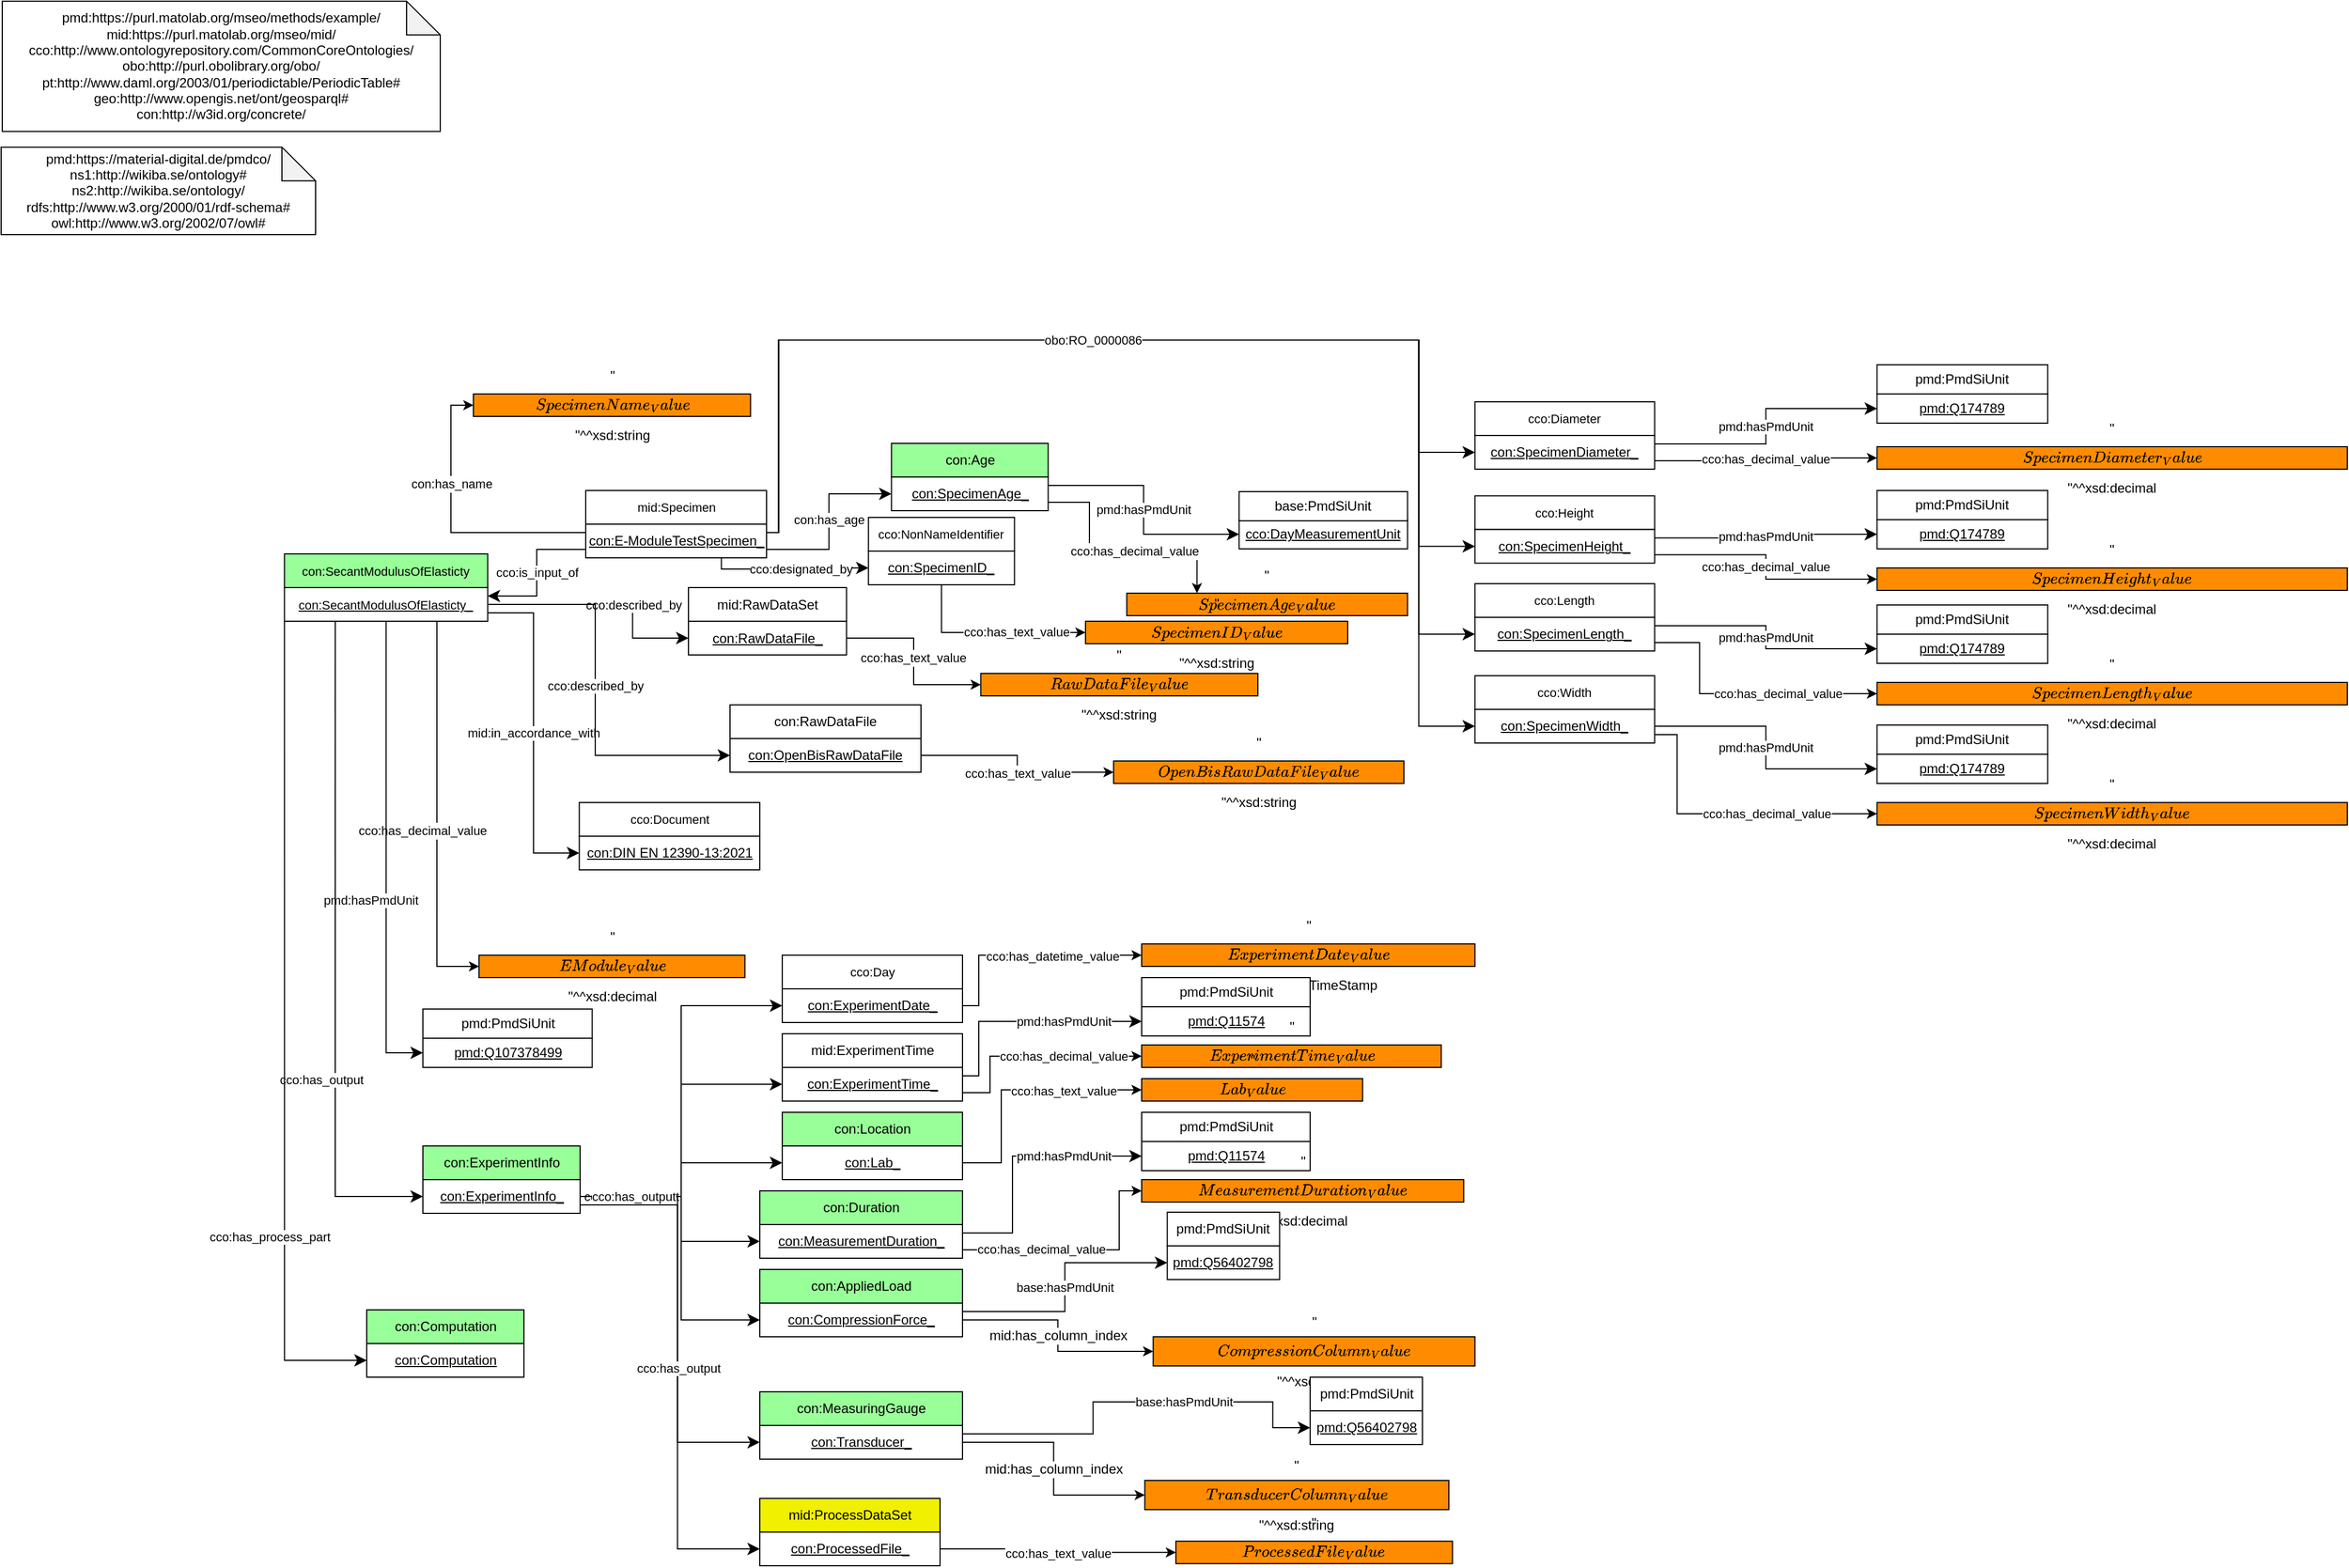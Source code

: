 <mxfile version="15.8.2" type="device"><diagram id="2-TYTxNZf5WoE4nZ4eC7" name="Page-1"><mxGraphModel dx="3503" dy="2774" grid="1" gridSize="10" guides="1" tooltips="1" connect="1" arrows="1" fold="1" page="1" pageScale="1" pageWidth="827" pageHeight="1169" math="0" shadow="0"><root><mxCell id="0"/><mxCell id="1" parent="0"/><object label="con:SecantModulusOfElasticty" Type="Class" IRI="Null" id="wn9Jy6f9xph3vHG7OLWz-1"><mxCell style="rounded=0;whiteSpace=wrap;html=1;snapToPoint=1;points=[[0.1,0],[0.2,0],[0.3,0],[0.4,0],[0.5,0],[0.6,0],[0.7,0],[0.8,0],[0.9,0],[0,0.1],[0,0.3],[0,0.5],[0,0.7],[0,0.9],[0.1,1],[0.2,1],[0.3,1],[0.4,1],[0.5,1],[0.6,1],[0.7,1],[0.8,1],[0.9,1],[1,0.1],[1,0.3],[1,0.5],[1,0.7],[1,0.9]];fontSize=11;fillColor=#99FF99;" parent="1" vertex="1"><mxGeometry x="-1666.74" y="-1387.5" width="181" height="30" as="geometry"/></mxCell></object><object label="&lt;u&gt;con:SecantModulusOfElasticty_&lt;/u&gt;" Type="Individual" IRI="Null" id="wn9Jy6f9xph3vHG7OLWz-2"><mxCell style="rounded=0;whiteSpace=wrap;html=1;snapToPoint=1;fontSize=11;fillColor=#FFFFFF;" parent="1" vertex="1"><mxGeometry x="-1666.74" y="-1357.5" width="181" height="30" as="geometry"/></mxCell></object><object label="&lt;font style=&quot;font-size: 11px&quot;&gt;cco:has_decimal_value&lt;/font&gt;" Type="DatatypeProperty" IRI="http://www.ontologyrepository.com/CommonCoreOntologies/has_decimal_value" id="wn9Jy6f9xph3vHG7OLWz-3"><mxCell style="edgeStyle=orthogonalEdgeStyle;rounded=0;orthogonalLoop=1;jettySize=auto;html=1;exitX=0.75;exitY=1;exitDx=0;exitDy=0;fontSize=12;entryX=0;entryY=0.5;entryDx=0;entryDy=0;fillColor=#FFFFFF;" parent="1" source="wn9Jy6f9xph3vHG7OLWz-2" target="wn9Jy6f9xph3vHG7OLWz-4" edge="1"><mxGeometry as="geometry"><mxPoint x="-1643.74" y="-1401.5" as="sourcePoint"/><mxPoint x="-1386.74" y="-1277" as="targetPoint"/><mxPoint x="-32" y="33" as="offset"/></mxGeometry></mxCell></object><object label="&quot;$$EModule_Value$$&quot;^^xsd:decimal" Type="DataValue" IRI_DT="http://www.w3.org/2001/XMLSchema#decimal" id="wn9Jy6f9xph3vHG7OLWz-4"><mxCell style="rounded=0;whiteSpace=wrap;html=1;snapToPoint=1;shadow=0;glass=0;sketch=0;strokeColor=default;fontSize=12;fillColor=#FF8C00;" parent="1" vertex="1"><mxGeometry x="-1493.48" y="-1030" width="236.74" height="20" as="geometry"/></mxCell></object><object label="pmd:PmdSiUnit" Type="Class" IRI="https://material-digital.de/pmdco/PmdSiUnit" id="wn9Jy6f9xph3vHG7OLWz-5"><mxCell style="rounded=0;whiteSpace=wrap;html=1;fillColor=#FFFFFF;" parent="1" vertex="1"><mxGeometry x="-1543.48" y="-982" width="150.74" height="26" as="geometry"/></mxCell></object><object label="&lt;u&gt;pmd:Q107378499&lt;/u&gt;" Type="Individual" IRI="https://material-digital.de/pmdco/Q107378499" id="wn9Jy6f9xph3vHG7OLWz-6"><mxCell style="rounded=0;whiteSpace=wrap;html=1;fillColor=#FFFFFF;" parent="1" vertex="1"><mxGeometry x="-1543.48" y="-956" width="150.74" height="26" as="geometry"/></mxCell></object><object label="pmd:hasPmdUnit" Type="ObjectProperty" IRI="https://material-digital.de/pmdco/hasPmdUnit" id="wn9Jy6f9xph3vHG7OLWz-7"><mxCell style="endArrow=classic;html=1;exitX=0.5;exitY=1;exitDx=0;exitDy=0;endSize=8;arcSize=0;edgeStyle=orthogonalEdgeStyle;entryX=0;entryY=0.5;entryDx=0;entryDy=0;fillColor=#FFFFFF;" parent="1" source="wn9Jy6f9xph3vHG7OLWz-2" target="wn9Jy6f9xph3vHG7OLWz-6" edge="1"><mxGeometry x="-2156.74" y="-578" width="90" height="26" as="geometry"><mxPoint x="-1286.74" y="-1381.76" as="sourcePoint"/><mxPoint x="-1386.74" y="-1220" as="targetPoint"/><mxPoint x="-30" y="56" as="offset"/></mxGeometry></mxCell></object><object label="mid:Specimen" Type="Class" IRI="https://purl.matolab.org/mseo/mid/Specimen" id="wn9Jy6f9xph3vHG7OLWz-8"><mxCell style="rounded=0;whiteSpace=wrap;html=1;snapToPoint=1;points=[[0.1,0],[0.2,0],[0.3,0],[0.4,0],[0.5,0],[0.6,0],[0.7,0],[0.8,0],[0.9,0],[0,0.1],[0,0.3],[0,0.5],[0,0.7],[0,0.9],[0.1,1],[0.2,1],[0.3,1],[0.4,1],[0.5,1],[0.6,1],[0.7,1],[0.8,1],[0.9,1],[1,0.1],[1,0.3],[1,0.5],[1,0.7],[1,0.9]];fontSize=11;fillColor=#FFFFFF;" parent="1" vertex="1"><mxGeometry x="-1398.48" y="-1444" width="161" height="30" as="geometry"/></mxCell></object><object label="&lt;u&gt;&lt;font style=&quot;font-size: 12px&quot;&gt;con:E-ModuleTestSpecimen_&lt;/font&gt;&lt;/u&gt;" Type="Individual" IRI="Null" id="wn9Jy6f9xph3vHG7OLWz-9"><mxCell style="rounded=0;whiteSpace=wrap;html=1;snapToPoint=1;fontSize=11;" parent="1" vertex="1"><mxGeometry x="-1398.48" y="-1414" width="161" height="30" as="geometry"/></mxCell></object><object label="cco:is_input_of" Type="ObjectProperty" IRI="http://www.ontologyrepository.com/CommonCoreOntologies/is_input_of" id="wn9Jy6f9xph3vHG7OLWz-10"><mxCell style="endArrow=classic;html=1;endSize=8;arcSize=0;edgeStyle=orthogonalEdgeStyle;exitX=0;exitY=0.75;exitDx=0;exitDy=0;entryX=1;entryY=0.25;entryDx=0;entryDy=0;fillColor=#FFFFFF;" parent="1" source="wn9Jy6f9xph3vHG7OLWz-9" target="wn9Jy6f9xph3vHG7OLWz-2" edge="1"><mxGeometry x="-2156.74" y="-578" width="90" height="26" as="geometry"><mxPoint x="-1376.74" y="-1662.5" as="sourcePoint"/><mxPoint x="-1514.24" y="-1770" as="targetPoint"/></mxGeometry></mxCell></object><object label="cco:described_by" Type="ObjectProperty" IRI="http://www.ontologyrepository.com/CommonCoreOntologies/described_by" id="wn9Jy6f9xph3vHG7OLWz-11"><mxCell style="endArrow=classic;html=1;exitX=1;exitY=0.5;exitDx=0;exitDy=0;endSize=8;arcSize=0;edgeStyle=orthogonalEdgeStyle;fillColor=#FFFFFF;entryX=0;entryY=0.5;entryDx=0;entryDy=0;" parent="1" source="wn9Jy6f9xph3vHG7OLWz-2" target="wn9Jy6f9xph3vHG7OLWz-24" edge="1"><mxGeometry width="90" height="26" as="geometry"><mxPoint x="-1226.74" y="-1548" as="sourcePoint"/><mxPoint x="-1306.74" y="-1423" as="targetPoint"/><mxPoint x="40" y="-15" as="offset"/><Array as="points"><mxPoint x="-1356.74" y="-1342"/><mxPoint x="-1356.74" y="-1312"/></Array></mxGeometry></mxCell></object><object label="cco:Document" Type="Class" IRI="http://www.ontologyrepository.com/CommonCoreOntologies/Document" id="wn9Jy6f9xph3vHG7OLWz-12"><mxCell style="rounded=0;whiteSpace=wrap;html=1;snapToPoint=1;points=[[0.1,0],[0.2,0],[0.3,0],[0.4,0],[0.5,0],[0.6,0],[0.7,0],[0.8,0],[0.9,0],[0,0.1],[0,0.3],[0,0.5],[0,0.7],[0,0.9],[0.1,1],[0.2,1],[0.3,1],[0.4,1],[0.5,1],[0.6,1],[0.7,1],[0.8,1],[0.9,1],[1,0.1],[1,0.3],[1,0.5],[1,0.7],[1,0.9]];fontSize=11;fillColor=#FFFFFF;" parent="1" vertex="1"><mxGeometry x="-1404.22" y="-1166" width="160.74" height="30" as="geometry"/></mxCell></object><object label="&lt;u style=&quot;font-size: 12px&quot;&gt;con:&lt;/u&gt;&lt;u&gt;&lt;font style=&quot;font-size: 12px&quot;&gt;DIN EN 12390-13:2021&lt;/font&gt;&lt;/u&gt;" Type="Individual" IRI="Null" id="wn9Jy6f9xph3vHG7OLWz-13"><mxCell style="rounded=0;whiteSpace=wrap;html=1;snapToPoint=1;fontSize=11;" parent="1" vertex="1"><mxGeometry x="-1404.22" y="-1136" width="160.74" height="30" as="geometry"/></mxCell></object><object label="&lt;font style=&quot;font-size: 11px&quot;&gt;con:has_age&lt;/font&gt;" Type="ObjectProperty" IRI="Null" id="wn9Jy6f9xph3vHG7OLWz-14"><mxCell style="endArrow=classic;html=1;endSize=8;arcSize=0;edgeStyle=orthogonalEdgeStyle;exitX=1;exitY=0.75;exitDx=0;exitDy=0;entryX=0;entryY=0.5;entryDx=0;entryDy=0;fillColor=none;strokeColor=#000000;" parent="1" source="wn9Jy6f9xph3vHG7OLWz-9" target="wn9Jy6f9xph3vHG7OLWz-17" edge="1"><mxGeometry x="-2156.74" y="-578" width="90" height="26" as="geometry"><mxPoint x="-1196.74" y="-1565" as="sourcePoint"/><mxPoint x="-1116.74" y="-1510.0" as="targetPoint"/><mxPoint y="-2" as="offset"/></mxGeometry></mxCell></object><object label="mid:in_accordance_with" Type="ObjectProperty" IRI="https://purl.matolab.org/mseo/mid/in_accordance_with" id="wn9Jy6f9xph3vHG7OLWz-15"><mxCell style="endArrow=classic;html=1;exitX=1;exitY=0.75;exitDx=0;exitDy=0;endSize=8;arcSize=0;edgeStyle=orthogonalEdgeStyle;entryX=0;entryY=0.5;entryDx=0;entryDy=0;fillColor=#FFFFFF;" parent="1" source="wn9Jy6f9xph3vHG7OLWz-2" target="wn9Jy6f9xph3vHG7OLWz-13" edge="1"><mxGeometry x="-2156.74" y="-578" width="90" height="26" as="geometry"><mxPoint x="-1436.74" y="-1454" as="sourcePoint"/><mxPoint x="-1356.74" y="-1345" as="targetPoint"/></mxGeometry></mxCell></object><object label="&lt;font style=&quot;font-size: 12px&quot;&gt;con:Age&lt;/font&gt;" Type="Class" IRI="Null" id="wn9Jy6f9xph3vHG7OLWz-16"><mxCell style="rounded=0;whiteSpace=wrap;html=1;snapToPoint=1;points=[[0.1,0],[0.2,0],[0.3,0],[0.4,0],[0.5,0],[0.6,0],[0.7,0],[0.8,0],[0.9,0],[0,0.1],[0,0.3],[0,0.5],[0,0.7],[0,0.9],[0.1,1],[0.2,1],[0.3,1],[0.4,1],[0.5,1],[0.6,1],[0.7,1],[0.8,1],[0.9,1],[1,0.1],[1,0.3],[1,0.5],[1,0.7],[1,0.9]];fontSize=11;fillColor=#99FF99;" parent="1" vertex="1"><mxGeometry x="-1126.27" y="-1486" width="139.53" height="30" as="geometry"/></mxCell></object><object label="&lt;span style=&quot;font-size: 12px&quot;&gt;&lt;u&gt;con:SpecimenAge_&lt;/u&gt;&lt;/span&gt;" Type="Individual" IRI="Null" id="wn9Jy6f9xph3vHG7OLWz-17"><mxCell style="rounded=0;whiteSpace=wrap;html=1;snapToPoint=1;fontSize=11;" parent="1" vertex="1"><mxGeometry x="-1126.27" y="-1456" width="139.53" height="30" as="geometry"/></mxCell></object><object label="&quot;$$SpecimenAge_Value$$&quot;^^xsd:decimal" Type="DataValue" IRI_DT="http://www.w3.org/2001/XMLSchema#decimal" id="wn9Jy6f9xph3vHG7OLWz-18"><mxCell style="rounded=0;whiteSpace=wrap;html=1;snapToPoint=1;shadow=0;glass=0;sketch=0;strokeColor=default;fontSize=12;fillColor=#FF8C00;" parent="1" vertex="1"><mxGeometry x="-916.74" y="-1352.5" width="250" height="20" as="geometry"/></mxCell></object><object label="&lt;font style=&quot;font-size: 11px&quot;&gt;cco:has_decimal_value&lt;/font&gt;" Type="DatatypeProperty" IRI="http://www.ontologyrepository.com/CommonCoreOntologies/has_decimal_value" id="wn9Jy6f9xph3vHG7OLWz-19"><mxCell style="edgeStyle=orthogonalEdgeStyle;rounded=0;orthogonalLoop=1;jettySize=auto;html=1;exitX=1;exitY=0.75;exitDx=0;exitDy=0;fontSize=12;entryX=0.25;entryY=0;entryDx=0;entryDy=0;fillColor=#FFFFFF;" parent="1" source="wn9Jy6f9xph3vHG7OLWz-17" target="wn9Jy6f9xph3vHG7OLWz-18" edge="1"><mxGeometry as="geometry"><mxPoint x="-1706.27" y="-1125" as="sourcePoint"/><mxPoint x="-2774.25" y="1527.24" as="targetPoint"/><Array as="points"><mxPoint x="-950" y="-1433"/><mxPoint x="-950" y="-1390"/><mxPoint x="-854" y="-1390"/></Array><mxPoint x="10" y="3" as="offset"/></mxGeometry></mxCell></object><object label="&lt;u&gt;cco:DayMeasurementUnit&lt;/u&gt;" Type="Individual" IRI="http://www.ontologyrepository.com/CommonCoreOntologies/DayMeasurementUnit" id="wn9Jy6f9xph3vHG7OLWz-20"><mxCell style="rounded=0;whiteSpace=wrap;html=1;fillColor=#FFFFFF;" parent="1" vertex="1"><mxGeometry x="-816.74" y="-1418" width="150" height="26" as="geometry"/></mxCell></object><object label="base:PmdSiUnit" Type="Class" IRI="https://material-digital.de/pmdco/PmdSiUnit" id="wn9Jy6f9xph3vHG7OLWz-21"><mxCell style="rounded=0;whiteSpace=wrap;html=1;fillColor=#FFFFFF;" parent="1" vertex="1"><mxGeometry x="-816.74" y="-1443" width="150" height="26" as="geometry"/></mxCell></object><object label="pmd:hasPmdUnit" Type="ObjectProperty" IRI="https://material-digital.de/pmdco/hasPmdUnit" id="wn9Jy6f9xph3vHG7OLWz-22"><mxCell style="endArrow=classic;html=1;endSize=8;arcSize=0;edgeStyle=orthogonalEdgeStyle;entryX=0;entryY=0.5;entryDx=0;entryDy=0;exitX=1;exitY=0.25;exitDx=0;exitDy=0;fillColor=#FFFFFF;" parent="1" source="wn9Jy6f9xph3vHG7OLWz-17" target="wn9Jy6f9xph3vHG7OLWz-20" edge="1"><mxGeometry x="-2156.74" y="-578" width="90" height="26" as="geometry"><mxPoint x="-1676.27" y="-1038.5" as="sourcePoint"/><mxPoint x="-1566.27" y="-1058" as="targetPoint"/></mxGeometry></mxCell></object><object label="mid:RawDataSet" Type="Class" IRI="https://purl.matolab.org/mseo/mid/RawDataSet" id="wn9Jy6f9xph3vHG7OLWz-23"><mxCell style="rounded=0;whiteSpace=wrap;html=1;snapToPoint=1;points=[[0.1,0],[0.2,0],[0.3,0],[0.4,0],[0.5,0],[0.6,0],[0.7,0],[0.8,0],[0.9,0],[0,0.1],[0,0.3],[0,0.5],[0,0.7],[0,0.9],[0.1,1],[0.2,1],[0.3,1],[0.4,1],[0.5,1],[0.6,1],[0.7,1],[0.8,1],[0.9,1],[1,0.1],[1,0.3],[1,0.5],[1,0.7],[1,0.9]];fillColor=#FFFFFF;" parent="1" vertex="1"><mxGeometry x="-1307.01" y="-1357.5" width="140.74" height="30" as="geometry"/></mxCell></object><object label="&lt;u&gt;con:RawDataFile_&lt;/u&gt;" Type="Individual" IRI="Null" id="wn9Jy6f9xph3vHG7OLWz-24"><mxCell style="rounded=0;whiteSpace=wrap;html=1;snapToPoint=1;" parent="1" vertex="1"><mxGeometry x="-1307.01" y="-1327.5" width="140.74" height="30" as="geometry"/></mxCell></object><object label="cco:has_output" Type="ObjectProperty" IRI="http://www.ontologyrepository.com/CommonCoreOntologies/has_output" id="wn9Jy6f9xph3vHG7OLWz-25"><mxCell style="endArrow=classic;html=1;exitX=0.25;exitY=1;exitDx=0;exitDy=0;endSize=8;arcSize=0;edgeStyle=orthogonalEdgeStyle;entryX=0;entryY=0.5;entryDx=0;entryDy=0;fillColor=#FFFFFF;" parent="1" source="wn9Jy6f9xph3vHG7OLWz-2" target="wn9Jy6f9xph3vHG7OLWz-59" edge="1"><mxGeometry x="-2156.74" y="-578" width="90" height="26" as="geometry"><mxPoint x="-1466.74" y="-1444" as="sourcePoint"/><mxPoint x="-1396.74" y="-1138" as="targetPoint"/><mxPoint x="-52" y="152" as="offset"/></mxGeometry></mxCell></object><object label="cco:has_output" Type="ObjectProperty" IRI="http://www.ontologyrepository.com/CommonCoreOntologies/has_output" id="wn9Jy6f9xph3vHG7OLWz-26"><mxCell style="endArrow=classic;html=1;endSize=8;arcSize=0;edgeStyle=orthogonalEdgeStyle;entryX=0;entryY=0.5;entryDx=0;entryDy=0;exitX=1;exitY=0.5;exitDx=0;exitDy=0;fillColor=#FFFFFF;" parent="1" source="wn9Jy6f9xph3vHG7OLWz-59" target="wn9Jy6f9xph3vHG7OLWz-33" edge="1"><mxGeometry x="-2183.48" y="-400" width="90" height="26" as="geometry"><mxPoint x="-1268.48" y="-787" as="sourcePoint"/><mxPoint x="-1188.48" y="-1047" as="targetPoint"/><mxPoint x="-40" y="85" as="offset"/></mxGeometry></mxCell></object><object label="cco:has_output" Type="ObjectProperty" IRI="http://www.ontologyrepository.com/CommonCoreOntologies/has_output" id="wn9Jy6f9xph3vHG7OLWz-27"><mxCell style="endArrow=classic;html=1;endSize=8;arcSize=0;edgeStyle=orthogonalEdgeStyle;entryX=0;entryY=0.5;entryDx=0;entryDy=0;exitX=1;exitY=0.5;exitDx=0;exitDy=0;fillColor=#FFFFFF;" parent="1" source="wn9Jy6f9xph3vHG7OLWz-59" target="wn9Jy6f9xph3vHG7OLWz-37" edge="1"><mxGeometry x="-2183.48" y="-400" width="90" height="26" as="geometry"><mxPoint x="-1268.48" y="-787" as="sourcePoint"/><mxPoint x="-1188.48" y="-977" as="targetPoint"/><mxPoint x="-40" y="50" as="offset"/></mxGeometry></mxCell></object><object label="cco:has_output" Type="ObjectProperty" IRI="http://www.ontologyrepository.com/CommonCoreOntologies/has_output" id="wn9Jy6f9xph3vHG7OLWz-28"><mxCell style="endArrow=classic;html=1;endSize=8;arcSize=0;edgeStyle=orthogonalEdgeStyle;exitX=1;exitY=0.5;exitDx=0;exitDy=0;entryX=0;entryY=0.5;entryDx=0;entryDy=0;fillColor=#FFFFFF;" parent="1" source="wn9Jy6f9xph3vHG7OLWz-59" target="wn9Jy6f9xph3vHG7OLWz-44" edge="1"><mxGeometry x="-2183.48" y="-400" width="90" height="26" as="geometry"><mxPoint x="-1268.48" y="-787" as="sourcePoint"/><mxPoint x="-1188.48" y="-907" as="targetPoint"/><mxPoint x="-40" y="15" as="offset"/></mxGeometry></mxCell></object><object label="cco:has_output" Type="ObjectProperty" IRI="http://www.ontologyrepository.com/CommonCoreOntologies/has_output" id="wn9Jy6f9xph3vHG7OLWz-29"><mxCell style="endArrow=classic;html=1;endSize=8;arcSize=0;edgeStyle=orthogonalEdgeStyle;exitX=1;exitY=0.5;exitDx=0;exitDy=0;entryX=0;entryY=0.5;entryDx=0;entryDy=0;fillColor=#FFFFFF;" parent="1" source="wn9Jy6f9xph3vHG7OLWz-59" target="wn9Jy6f9xph3vHG7OLWz-48" edge="1"><mxGeometry x="-2183.48" y="-400" width="90" height="26" as="geometry"><mxPoint x="-1268.48" y="-787" as="sourcePoint"/><mxPoint x="-1188.48" y="-837" as="targetPoint"/><mxPoint x="-30" y="-20" as="offset"/><Array as="points"><mxPoint x="-1313.48" y="-815"/><mxPoint x="-1313.48" y="-775"/></Array></mxGeometry></mxCell></object><object label="cco:has_output" Type="ObjectProperty" IRI="http://www.ontologyrepository.com/CommonCoreOntologies/has_output" id="wn9Jy6f9xph3vHG7OLWz-30"><mxCell style="endArrow=classic;html=1;endSize=8;arcSize=0;edgeStyle=orthogonalEdgeStyle;exitX=1;exitY=0.5;exitDx=0;exitDy=0;entryX=0;entryY=0.5;entryDx=0;entryDy=0;fillColor=#FFFFFF;" parent="1" source="wn9Jy6f9xph3vHG7OLWz-59" target="wn9Jy6f9xph3vHG7OLWz-55" edge="1"><mxGeometry x="-2183.48" y="-400" width="90" height="26" as="geometry"><mxPoint x="-1268.48" y="-787" as="sourcePoint"/><mxPoint x="-1188.48" y="-767" as="targetPoint"/><mxPoint x="-40" y="-55" as="offset"/><Array as="points"><mxPoint x="-1313.48" y="-815"/><mxPoint x="-1313.48" y="-705"/></Array></mxGeometry></mxCell></object><object label="cco:has_output" Type="ObjectProperty" IRI="http://www.ontologyrepository.com/CommonCoreOntologies/has_output" id="wn9Jy6f9xph3vHG7OLWz-31"><mxCell style="endArrow=classic;html=1;endSize=8;arcSize=0;edgeStyle=orthogonalEdgeStyle;exitX=1;exitY=0.5;exitDx=0;exitDy=0;entryX=0;entryY=0.5;entryDx=0;entryDy=0;fillColor=#FFFFFF;" parent="1" source="wn9Jy6f9xph3vHG7OLWz-59" target="wn9Jy6f9xph3vHG7OLWz-57" edge="1"><mxGeometry x="-2966.74" y="-432" width="90" height="26" as="geometry"><mxPoint x="-1268.48" y="-787" as="sourcePoint"/><mxPoint x="-1188.48" y="-627" as="targetPoint"/><mxPoint x="-33" y="-157" as="offset"/><Array as="points"><mxPoint x="-1316.74" y="-815"/><mxPoint x="-1316.74" y="-501"/></Array></mxGeometry></mxCell></object><object label="cco:Day" Type="Class" IRI="http://www.ontologyrepository.com/CommonCoreOntologies/Day" id="wn9Jy6f9xph3vHG7OLWz-32"><mxCell style="rounded=0;whiteSpace=wrap;html=1;snapToPoint=1;points=[[0.1,0],[0.2,0],[0.3,0],[0.4,0],[0.5,0],[0.6,0],[0.7,0],[0.8,0],[0.9,0],[0,0.1],[0,0.3],[0,0.5],[0,0.7],[0,0.9],[0.1,1],[0.2,1],[0.3,1],[0.4,1],[0.5,1],[0.6,1],[0.7,1],[0.8,1],[0.9,1],[1,0.1],[1,0.3],[1,0.5],[1,0.7],[1,0.9]];fontSize=11;fillColor=#FFFFFF;" parent="1" vertex="1"><mxGeometry x="-1223.48" y="-1030" width="160.47" height="30" as="geometry"/></mxCell></object><object label="&lt;u&gt;&lt;font style=&quot;font-size: 12px&quot;&gt;con:&lt;/font&gt;&lt;/u&gt;&lt;span style=&quot;font-size: 12px&quot;&gt;&lt;u&gt;ExperimentDate_&lt;/u&gt;&lt;/span&gt;" Type="Individual" IRI="Null" id="wn9Jy6f9xph3vHG7OLWz-33"><mxCell style="rounded=0;whiteSpace=wrap;html=1;snapToPoint=1;fontSize=11;" parent="1" vertex="1"><mxGeometry x="-1223.48" y="-1000" width="160.47" height="30" as="geometry"/></mxCell></object><object label="&quot;$$ExperimentDate_Value$$&quot;^^xsd:dateTimeStamp" Type="DataValue" IRI_DT="http://www.w3.org/2001/XMLSchema#dateTimeStamp" id="wn9Jy6f9xph3vHG7OLWz-34"><mxCell style="rounded=0;whiteSpace=wrap;html=1;snapToPoint=1;shadow=0;glass=0;sketch=0;strokeColor=default;fontSize=12;fillColor=#FF8C00;" parent="1" vertex="1"><mxGeometry x="-903.48" y="-1040" width="296.74" height="20" as="geometry"/></mxCell></object><object label="&lt;font style=&quot;font-size: 11px&quot;&gt;cco:has_datetime_value&lt;/font&gt;" Type="DatatypeProperty" IRI="http://www.ontologyrepository.com/CommonCoreOntologies/has_datetime_value" id="wn9Jy6f9xph3vHG7OLWz-35"><mxCell style="edgeStyle=orthogonalEdgeStyle;rounded=0;orthogonalLoop=1;jettySize=auto;html=1;fontSize=12;entryX=0;entryY=0.5;entryDx=0;entryDy=0;exitX=1;exitY=0.5;exitDx=0;exitDy=0;fillColor=#FFFFFF;" parent="1" source="wn9Jy6f9xph3vHG7OLWz-33" target="wn9Jy6f9xph3vHG7OLWz-34" edge="1"><mxGeometry x="-3578.48" y="-360" as="geometry"><mxPoint x="-2368.48" y="-157.5" as="sourcePoint"/><mxPoint x="-2268.48" y="-158" as="targetPoint"/><Array as="points"><mxPoint x="-1048.48" y="-985"/><mxPoint x="-1048.48" y="-1030"/></Array><mxPoint y="-22" as="offset"/></mxGeometry></mxCell></object><object label="mid:ExperimentTime" Type="Class" IRI="https://purl.matolab.org/mseo/mid/ExperimentTime" id="wn9Jy6f9xph3vHG7OLWz-36"><mxCell style="rounded=0;whiteSpace=wrap;html=1;snapToPoint=1;points=[[0.1,0],[0.2,0],[0.3,0],[0.4,0],[0.5,0],[0.6,0],[0.7,0],[0.8,0],[0.9,0],[0,0.1],[0,0.3],[0,0.5],[0,0.7],[0,0.9],[0.1,1],[0.2,1],[0.3,1],[0.4,1],[0.5,1],[0.6,1],[0.7,1],[0.8,1],[0.9,1],[1,0.1],[1,0.3],[1,0.5],[1,0.7],[1,0.9]];fillColor=#FFFFFF;" parent="1" vertex="1"><mxGeometry x="-1223.48" y="-960" width="160.47" height="30" as="geometry"/></mxCell></object><object label="&lt;u style=&quot;font-size: 11px&quot;&gt;&lt;font style=&quot;font-size: 12px&quot;&gt;con:Experiment&lt;/font&gt;&lt;/u&gt;&lt;u&gt;Time_&lt;/u&gt;" Type="Individual" IRI="Null" id="wn9Jy6f9xph3vHG7OLWz-37"><mxCell style="rounded=0;whiteSpace=wrap;html=1;snapToPoint=1;fillColor=#FFFFFF;" parent="1" vertex="1"><mxGeometry x="-1223.48" y="-930" width="160.47" height="30" as="geometry"/></mxCell></object><object label="pmd:hasPmdUnit" Type="ObjectProperty" IRI="https://material-digital.de/pmdco/hasPmdUnit" id="wn9Jy6f9xph3vHG7OLWz-38"><mxCell style="endArrow=classic;html=1;entryX=0;entryY=0.5;entryDx=0;entryDy=0;endSize=8;arcSize=0;edgeStyle=orthogonalEdgeStyle;exitX=1;exitY=0.25;exitDx=0;exitDy=0;fillColor=#FFFFFF;" parent="1" source="wn9Jy6f9xph3vHG7OLWz-37" target="wn9Jy6f9xph3vHG7OLWz-41" edge="1"><mxGeometry x="-3578.48" y="-360" width="90" height="26" as="geometry"><mxPoint x="-2058.48" y="1710" as="sourcePoint"/><mxPoint x="-4408.95" y="6989.26" as="targetPoint"/><Array as="points"><mxPoint x="-1048.48" y="-923"/><mxPoint x="-1048.48" y="-971"/></Array><mxPoint x="10" y="-24" as="offset"/></mxGeometry></mxCell></object><object label="&lt;font style=&quot;font-size: 11px&quot;&gt;cco:has_decimal_value&lt;/font&gt;" Type="DatatypeProperty" IRI="http://www.ontologyrepository.com/CommonCoreOntologies/has_decimal_value" id="wn9Jy6f9xph3vHG7OLWz-39"><mxCell style="edgeStyle=orthogonalEdgeStyle;rounded=0;orthogonalLoop=1;jettySize=auto;html=1;fontSize=12;entryX=0;entryY=0.5;entryDx=0;entryDy=0;exitX=1;exitY=0.75;exitDx=0;exitDy=0;fillColor=#FFFFFF;" parent="1" source="wn9Jy6f9xph3vHG7OLWz-37" target="wn9Jy6f9xph3vHG7OLWz-42" edge="1"><mxGeometry x="-3578.48" y="-360" as="geometry"><mxPoint x="-3217.48" y="4542.5" as="sourcePoint"/><mxPoint x="-4397.95" y="7079.26" as="targetPoint"/><Array as="points"><mxPoint x="-1038.48" y="-907"/><mxPoint x="-1038.48" y="-940"/></Array><mxPoint x="10" y="-16" as="offset"/></mxGeometry></mxCell></object><object label="pmd:PmdSiUnit" Type="Class" IRI="https://material-digital.de/pmdco/PmdSiUnit" id="wn9Jy6f9xph3vHG7OLWz-40"><mxCell style="rounded=0;whiteSpace=wrap;html=1;fillColor=#FFFFFF;" parent="1" vertex="1"><mxGeometry x="-903.48" y="-1010" width="150" height="26" as="geometry"/></mxCell></object><object label="&lt;u&gt;pmd:Q11574&lt;/u&gt;" Type="Individual" IRI="https://material-digital.de/pmdco/Q11574" id="wn9Jy6f9xph3vHG7OLWz-41"><mxCell style="rounded=0;whiteSpace=wrap;html=1;fillColor=#FFFFFF;" parent="1" vertex="1"><mxGeometry x="-903.48" y="-984" width="150" height="26" as="geometry"/></mxCell></object><object label="&quot;$$ExperimentTime_Value$$&quot;^^xsd:decimal" Type="DataValue" IRI_DT="http://www.w3.org/2001/XMLSchema#decimal" id="wn9Jy6f9xph3vHG7OLWz-42"><mxCell style="rounded=0;whiteSpace=wrap;html=1;snapToPoint=1;shadow=0;glass=0;sketch=0;strokeColor=default;fontSize=12;fillColor=#FF8C00;" parent="1" vertex="1"><mxGeometry x="-903.48" y="-950" width="266.74" height="20" as="geometry"/></mxCell></object><object label="con:Location" Type="Class" IRI="Null" id="wn9Jy6f9xph3vHG7OLWz-43"><mxCell style="rounded=0;whiteSpace=wrap;html=1;snapToPoint=1;points=[[0.1,0],[0.2,0],[0.3,0],[0.4,0],[0.5,0],[0.6,0],[0.7,0],[0.8,0],[0.9,0],[0,0.1],[0,0.3],[0,0.5],[0,0.7],[0,0.9],[0.1,1],[0.2,1],[0.3,1],[0.4,1],[0.5,1],[0.6,1],[0.7,1],[0.8,1],[0.9,1],[1,0.1],[1,0.3],[1,0.5],[1,0.7],[1,0.9]];fillColor=#99FF99;" parent="1" vertex="1"><mxGeometry x="-1223.48" y="-890" width="160.47" height="30" as="geometry"/></mxCell></object><object label="&lt;u style=&quot;font-size: 11px&quot;&gt;&lt;font style=&quot;font-size: 12px&quot;&gt;con:&lt;/font&gt;&lt;/u&gt;&lt;u&gt;Lab_&lt;/u&gt;" Type="Individual" IRI="Null" id="wn9Jy6f9xph3vHG7OLWz-44"><mxCell style="rounded=0;whiteSpace=wrap;html=1;snapToPoint=1;fillColor=#FFFFFF;" parent="1" vertex="1"><mxGeometry x="-1223.48" y="-860" width="160.47" height="30" as="geometry"/></mxCell></object><object label="&lt;font style=&quot;font-size: 11px&quot;&gt;cco:has_text_value&lt;/font&gt;" Type="DatatypeProperty" IRI="http://www.ontologyrepository.com/CommonCoreOntologies/has_text_value" id="wn9Jy6f9xph3vHG7OLWz-45"><mxCell style="edgeStyle=orthogonalEdgeStyle;rounded=0;orthogonalLoop=1;jettySize=auto;html=1;fontSize=12;entryX=0;entryY=0.5;entryDx=0;entryDy=0;exitX=1;exitY=0.5;exitDx=0;exitDy=0;fillColor=#FFFFFF;" parent="1" source="wn9Jy6f9xph3vHG7OLWz-44" target="wn9Jy6f9xph3vHG7OLWz-46" edge="1"><mxGeometry x="-3578.48" y="-360" as="geometry"><mxPoint x="-2388.48" y="-125" as="sourcePoint"/><mxPoint x="-5037.95" y="8489.26" as="targetPoint"/><Array as="points"><mxPoint x="-1028.48" y="-845"/><mxPoint x="-1028.48" y="-910"/></Array><mxPoint x="10" y="-32" as="offset"/></mxGeometry></mxCell></object><object label="&quot;$$Lab_Value$$&quot;^^xsd:string" Type="DataValue" IRI_DT="http://www.w3.org/2001/XMLSchema#string" id="wn9Jy6f9xph3vHG7OLWz-46"><mxCell style="rounded=0;whiteSpace=wrap;html=1;snapToPoint=1;shadow=0;glass=0;sketch=0;strokeColor=default;fontSize=12;fillColor=#FF8C00;" parent="1" vertex="1"><mxGeometry x="-903.48" y="-920" width="196.74" height="20" as="geometry"/></mxCell></object><object label="con:Duration" Type="Class" IRI="Null" id="wn9Jy6f9xph3vHG7OLWz-47"><mxCell style="rounded=0;whiteSpace=wrap;html=1;snapToPoint=1;points=[[0.1,0],[0.2,0],[0.3,0],[0.4,0],[0.5,0],[0.6,0],[0.7,0],[0.8,0],[0.9,0],[0,0.1],[0,0.3],[0,0.5],[0,0.7],[0,0.9],[0.1,1],[0.2,1],[0.3,1],[0.4,1],[0.5,1],[0.6,1],[0.7,1],[0.8,1],[0.9,1],[1,0.1],[1,0.3],[1,0.5],[1,0.7],[1,0.9]];fillColor=#99FF99;" parent="1" vertex="1"><mxGeometry x="-1243.48" y="-820" width="180.47" height="30" as="geometry"/></mxCell></object><object label="&lt;u style=&quot;font-size: 11px&quot;&gt;&lt;font style=&quot;font-size: 12px&quot;&gt;con:&lt;/font&gt;&lt;/u&gt;&lt;u&gt;MeasurementDuration_&lt;/u&gt;" Type="Individual" IRI="Null" id="wn9Jy6f9xph3vHG7OLWz-48"><mxCell style="rounded=0;whiteSpace=wrap;html=1;snapToPoint=1;fillColor=#FFFFFF;" parent="1" vertex="1"><mxGeometry x="-1243.48" y="-790" width="180.47" height="30" as="geometry"/></mxCell></object><object label="pmd:PmdSiUnit" Type="Class" IRI="https://material-digital.de/pmdco/PmdSiUnit" id="wn9Jy6f9xph3vHG7OLWz-49"><mxCell style="rounded=0;whiteSpace=wrap;html=1;fillColor=#FFFFFF;" parent="1" vertex="1"><mxGeometry x="-903.48" y="-890" width="150" height="26" as="geometry"/></mxCell></object><object label="&lt;u&gt;pmd:Q11574&lt;/u&gt;" Type="Individual" IRI="https://material-digital.de/pmdco/Q11574" id="wn9Jy6f9xph3vHG7OLWz-50"><mxCell style="rounded=0;whiteSpace=wrap;html=1;fillColor=#FFFFFF;" parent="1" vertex="1"><mxGeometry x="-903.48" y="-864" width="150" height="26" as="geometry"/></mxCell></object><object label="&quot;$$MeasurementDuration_Value$$&quot;^^xsd:decimal" Type="DataValue" IRI_DT="http://www.w3.org/2001/XMLSchema#decimal" id="wn9Jy6f9xph3vHG7OLWz-51"><mxCell style="rounded=0;whiteSpace=wrap;html=1;snapToPoint=1;shadow=0;glass=0;sketch=0;strokeColor=default;fontSize=12;fillColor=#FF8C00;" parent="1" vertex="1"><mxGeometry x="-903.48" y="-830" width="286.74" height="20" as="geometry"/></mxCell></object><object label="pmd:hasPmdUnit" Type="ObjectProperty" IRI="https://material-digital.de/pmdco/hasPmdUnit" id="wn9Jy6f9xph3vHG7OLWz-52"><mxCell style="endArrow=classic;html=1;exitX=1;exitY=0.25;exitDx=0;exitDy=0;entryX=0;entryY=0.5;entryDx=0;entryDy=0;endSize=8;arcSize=0;edgeStyle=orthogonalEdgeStyle;fillColor=#FFFFFF;" parent="1" source="wn9Jy6f9xph3vHG7OLWz-48" target="wn9Jy6f9xph3vHG7OLWz-50" edge="1"><mxGeometry x="-3578.48" y="-360" width="90" height="26" as="geometry"><mxPoint x="-1517.48" y="8287.5" as="sourcePoint"/><mxPoint x="-137.48" y="5619" as="targetPoint"/><Array as="points"><mxPoint x="-1018.48" y="-783"/><mxPoint x="-1018.48" y="-851"/></Array><mxPoint x="10" y="-34" as="offset"/></mxGeometry></mxCell></object><object label="&lt;font style=&quot;font-size: 11px&quot;&gt;cco:has_decimal_value&lt;/font&gt;" Type="DatatypeProperty" IRI="http://www.ontologyrepository.com/CommonCoreOntologies/has_decimal_value" id="wn9Jy6f9xph3vHG7OLWz-53"><mxCell style="edgeStyle=orthogonalEdgeStyle;rounded=0;orthogonalLoop=1;jettySize=auto;html=1;fontSize=12;entryX=0;entryY=0.5;entryDx=0;entryDy=0;exitX=1;exitY=0.75;exitDx=0;exitDy=0;fillColor=#FFFFFF;" parent="1" source="wn9Jy6f9xph3vHG7OLWz-48" target="wn9Jy6f9xph3vHG7OLWz-51" edge="1"><mxGeometry x="-3578.48" y="-360" as="geometry"><mxPoint x="-237.48" y="5622.5" as="sourcePoint"/><mxPoint x="-2057.95" y="9519.26" as="targetPoint"/><Array as="points"><mxPoint x="-923.48" y="-767"/><mxPoint x="-923.48" y="-820"/></Array><mxPoint x="-10" y="26" as="offset"/></mxGeometry></mxCell></object><object label="con:AppliedLoad" Type="Class" IRI="Null" id="wn9Jy6f9xph3vHG7OLWz-54"><mxCell style="rounded=0;whiteSpace=wrap;html=1;snapToPoint=1;points=[[0.1,0],[0.2,0],[0.3,0],[0.4,0],[0.5,0],[0.6,0],[0.7,0],[0.8,0],[0.9,0],[0,0.1],[0,0.3],[0,0.5],[0,0.7],[0,0.9],[0.1,1],[0.2,1],[0.3,1],[0.4,1],[0.5,1],[0.6,1],[0.7,1],[0.8,1],[0.9,1],[1,0.1],[1,0.3],[1,0.5],[1,0.7],[1,0.9]];fillColor=#99FF99;" parent="1" vertex="1"><mxGeometry x="-1243.48" y="-750" width="180.47" height="30" as="geometry"/></mxCell></object><object label="&lt;u style=&quot;font-size: 11px&quot;&gt;&lt;font style=&quot;font-size: 12px&quot;&gt;con:&lt;/font&gt;&lt;/u&gt;&lt;u&gt;CompressionForce_&lt;/u&gt;" Type="Individual" IRI="Null" id="wn9Jy6f9xph3vHG7OLWz-55"><mxCell style="rounded=0;whiteSpace=wrap;html=1;snapToPoint=1;fillColor=#FFFFFF;" parent="1" vertex="1"><mxGeometry x="-1243.48" y="-720" width="180.47" height="30" as="geometry"/></mxCell></object><object label="mid:ProcessDataSet" Type="Class" IRI="https://purl.matolab.org/mseo/mid/ProcessDataSet" id="wn9Jy6f9xph3vHG7OLWz-56"><mxCell style="rounded=0;whiteSpace=wrap;html=1;snapToPoint=1;points=[[0.1,0],[0.2,0],[0.3,0],[0.4,0],[0.5,0],[0.6,0],[0.7,0],[0.8,0],[0.9,0],[0,0.1],[0,0.3],[0,0.5],[0,0.7],[0,0.9],[0.1,1],[0.2,1],[0.3,1],[0.4,1],[0.5,1],[0.6,1],[0.7,1],[0.8,1],[0.9,1],[1,0.1],[1,0.3],[1,0.5],[1,0.7],[1,0.9]];fillColor=#F0F000;" parent="1" vertex="1"><mxGeometry x="-1243.48" y="-546" width="160.47" height="30" as="geometry"/></mxCell></object><object label="&lt;u style=&quot;font-size: 11px&quot;&gt;&lt;font style=&quot;font-size: 12px&quot;&gt;con:ProcessedFile&lt;/font&gt;&lt;/u&gt;&lt;u&gt;_&lt;/u&gt;" Type="Individual" IRI="Null" id="wn9Jy6f9xph3vHG7OLWz-57"><mxCell style="rounded=0;whiteSpace=wrap;html=1;snapToPoint=1;fillColor=#FFFFFF;" parent="1" vertex="1"><mxGeometry x="-1243.48" y="-516" width="160.47" height="30" as="geometry"/></mxCell></object><object label="&lt;font style=&quot;font-size: 12px&quot;&gt;con:ExperimentInfo&lt;/font&gt;" Type="Class" IRI="Null" id="wn9Jy6f9xph3vHG7OLWz-58"><mxCell style="rounded=0;whiteSpace=wrap;html=1;snapToPoint=1;points=[[0.1,0],[0.2,0],[0.3,0],[0.4,0],[0.5,0],[0.6,0],[0.7,0],[0.8,0],[0.9,0],[0,0.1],[0,0.3],[0,0.5],[0,0.7],[0,0.9],[0.1,1],[0.2,1],[0.3,1],[0.4,1],[0.5,1],[0.6,1],[0.7,1],[0.8,1],[0.9,1],[1,0.1],[1,0.3],[1,0.5],[1,0.7],[1,0.9]];fontSize=11;fillColor=#99FF99;" parent="1" vertex="1"><mxGeometry x="-1543.48" y="-860" width="140" height="30" as="geometry"/></mxCell></object><object label="&lt;u style=&quot;font-size: 12px&quot;&gt;con:&lt;/u&gt;&lt;u&gt;&lt;font style=&quot;font-size: 12px&quot;&gt;ExperimentInfo_&lt;/font&gt;&lt;/u&gt;" Type="Individual" IRI="Null" id="wn9Jy6f9xph3vHG7OLWz-59"><mxCell style="rounded=0;whiteSpace=wrap;html=1;snapToPoint=1;fontSize=11;" parent="1" vertex="1"><mxGeometry x="-1543.48" y="-830" width="140" height="30" as="geometry"/></mxCell></object><object label="cco:Diameter" Type="Class" IRI="http://www.ontologyrepository.com/CommonCoreOntologies/Diameter" id="wn9Jy6f9xph3vHG7OLWz-60"><mxCell style="rounded=0;whiteSpace=wrap;html=1;snapToPoint=1;points=[[0.1,0],[0.2,0],[0.3,0],[0.4,0],[0.5,0],[0.6,0],[0.7,0],[0.8,0],[0.9,0],[0,0.1],[0,0.3],[0,0.5],[0,0.7],[0,0.9],[0.1,1],[0.2,1],[0.3,1],[0.4,1],[0.5,1],[0.6,1],[0.7,1],[0.8,1],[0.9,1],[1,0.1],[1,0.3],[1,0.5],[1,0.7],[1,0.9]];fontSize=11;fillColor=#FFFFFF;" parent="1" vertex="1"><mxGeometry x="-606.74" y="-1523" width="160" height="30" as="geometry"/></mxCell></object><object label="&lt;u&gt;&lt;font style=&quot;font-size: 12px&quot;&gt;con:&lt;/font&gt;&lt;/u&gt;&lt;u&gt;&lt;font style=&quot;font-size: 12px&quot;&gt;SpecimenDiameter_&lt;/font&gt;&lt;/u&gt;" Type="Individual" IRI="Null" id="wn9Jy6f9xph3vHG7OLWz-61"><mxCell style="rounded=0;whiteSpace=wrap;html=1;snapToPoint=1;fontSize=11;" parent="1" vertex="1"><mxGeometry x="-606.74" y="-1493" width="160" height="30" as="geometry"/></mxCell></object><object label="cco:Height" Type="Class" IRI="http://www.ontologyrepository.com/CommonCoreOntologies/Height" id="wn9Jy6f9xph3vHG7OLWz-62"><mxCell style="rounded=0;whiteSpace=wrap;html=1;snapToPoint=1;points=[[0.1,0],[0.2,0],[0.3,0],[0.4,0],[0.5,0],[0.6,0],[0.7,0],[0.8,0],[0.9,0],[0,0.1],[0,0.3],[0,0.5],[0,0.7],[0,0.9],[0.1,1],[0.2,1],[0.3,1],[0.4,1],[0.5,1],[0.6,1],[0.7,1],[0.8,1],[0.9,1],[1,0.1],[1,0.3],[1,0.5],[1,0.7],[1,0.9]];fontSize=11;fillColor=#FFFFFF;" parent="1" vertex="1"><mxGeometry x="-606.74" y="-1439.25" width="160" height="30" as="geometry"/></mxCell></object><object label="&lt;u&gt;&lt;font style=&quot;font-size: 12px&quot;&gt;con:&lt;/font&gt;&lt;/u&gt;&lt;u&gt;&lt;font style=&quot;font-size: 12px&quot;&gt;SpecimenHeight_&lt;/font&gt;&lt;/u&gt;" Type="Individual" IRI="Null" id="wn9Jy6f9xph3vHG7OLWz-63"><mxCell style="rounded=0;whiteSpace=wrap;html=1;snapToPoint=1;fontSize=11;" parent="1" vertex="1"><mxGeometry x="-606.74" y="-1409.25" width="160" height="30" as="geometry"/></mxCell></object><object label="cco:Length" Type="Class" IRI="http://www.ontologyrepository.com/CommonCoreOntologies/Length" id="wn9Jy6f9xph3vHG7OLWz-64"><mxCell style="rounded=0;whiteSpace=wrap;html=1;snapToPoint=1;points=[[0.1,0],[0.2,0],[0.3,0],[0.4,0],[0.5,0],[0.6,0],[0.7,0],[0.8,0],[0.9,0],[0,0.1],[0,0.3],[0,0.5],[0,0.7],[0,0.9],[0.1,1],[0.2,1],[0.3,1],[0.4,1],[0.5,1],[0.6,1],[0.7,1],[0.8,1],[0.9,1],[1,0.1],[1,0.3],[1,0.5],[1,0.7],[1,0.9]];fontSize=11;fillColor=#FFFFFF;" parent="1" vertex="1"><mxGeometry x="-606.74" y="-1361" width="160" height="30" as="geometry"/></mxCell></object><object label="&lt;u&gt;&lt;font style=&quot;font-size: 12px&quot;&gt;con:&lt;/font&gt;&lt;/u&gt;&lt;u&gt;&lt;font style=&quot;font-size: 12px&quot;&gt;SpecimenLength_&lt;/font&gt;&lt;/u&gt;" Type="Individual" IRI="Null" id="wn9Jy6f9xph3vHG7OLWz-65"><mxCell style="rounded=0;whiteSpace=wrap;html=1;snapToPoint=1;fontSize=11;" parent="1" vertex="1"><mxGeometry x="-606.74" y="-1331" width="160" height="30" as="geometry"/></mxCell></object><object label="cco:Width" Type="Class" IRI="http://www.ontologyrepository.com/CommonCoreOntologies/Width" id="wn9Jy6f9xph3vHG7OLWz-66"><mxCell style="rounded=0;whiteSpace=wrap;html=1;snapToPoint=1;points=[[0.1,0],[0.2,0],[0.3,0],[0.4,0],[0.5,0],[0.6,0],[0.7,0],[0.8,0],[0.9,0],[0,0.1],[0,0.3],[0,0.5],[0,0.7],[0,0.9],[0.1,1],[0.2,1],[0.3,1],[0.4,1],[0.5,1],[0.6,1],[0.7,1],[0.8,1],[0.9,1],[1,0.1],[1,0.3],[1,0.5],[1,0.7],[1,0.9]];fontSize=11;fillColor=#FFFFFF;" parent="1" vertex="1"><mxGeometry x="-606.74" y="-1279" width="160" height="30" as="geometry"/></mxCell></object><object label="&lt;u&gt;&lt;font style=&quot;font-size: 12px&quot;&gt;con:&lt;/font&gt;&lt;/u&gt;&lt;u&gt;&lt;font style=&quot;font-size: 12px&quot;&gt;SpecimenWidth_&lt;/font&gt;&lt;/u&gt;" Type="Individual" IRI="Null" id="wn9Jy6f9xph3vHG7OLWz-67"><mxCell style="rounded=0;whiteSpace=wrap;html=1;snapToPoint=1;fontSize=11;" parent="1" vertex="1"><mxGeometry x="-606.74" y="-1249" width="160" height="30" as="geometry"/></mxCell></object><object label="&quot;$$SpecimenDiameter_Value$$&quot;^^xsd:decimal" Type="DataValue" IRI_DT="http://www.w3.org/2001/XMLSchema#decimal" id="wn9Jy6f9xph3vHG7OLWz-68"><mxCell style="rounded=0;whiteSpace=wrap;html=1;snapToPoint=1;shadow=0;glass=0;sketch=0;strokeColor=default;fontSize=12;fillColor=#FF8C00;" parent="1" vertex="1"><mxGeometry x="-248.74" y="-1483" width="418.74" height="20" as="geometry"/></mxCell></object><object label="&quot;$$SpecimenHeight_Value$$&quot;^^xsd:decimal" Type="DataValue" IRI_DT="http://www.w3.org/2001/XMLSchema#decimal" id="wn9Jy6f9xph3vHG7OLWz-69"><mxCell style="rounded=0;whiteSpace=wrap;html=1;snapToPoint=1;shadow=0;glass=0;sketch=0;strokeColor=default;fontSize=12;fillColor=#FF8C00;" parent="1" vertex="1"><mxGeometry x="-248.74" y="-1375" width="418.74" height="20" as="geometry"/></mxCell></object><object label="&lt;u&gt;pmd:Q174789&lt;/u&gt;" Type="Individual" IRI="https://material-digital.de/pmdco/Q174789" id="wn9Jy6f9xph3vHG7OLWz-70"><mxCell style="rounded=0;whiteSpace=wrap;html=1;fillColor=#FFFFFF;" parent="1" vertex="1"><mxGeometry x="-248.74" y="-1418" width="152" height="26" as="geometry"/></mxCell></object><object label="pmd:PmdSiUnit" Type="Class" IRI="https://material-digital.de/pmdco/PmdSiUnit" id="wn9Jy6f9xph3vHG7OLWz-71"><mxCell style="rounded=0;whiteSpace=wrap;html=1;fillColor=#FFFFFF;" parent="1" vertex="1"><mxGeometry x="-248.74" y="-1444" width="152" height="26" as="geometry"/></mxCell></object><object label="pmd:PmdSiUnit" Type="Class" IRI="https://material-digital.de/pmdco/PmdSiUnit" id="wn9Jy6f9xph3vHG7OLWz-72"><mxCell style="rounded=0;whiteSpace=wrap;html=1;fillColor=#FFFFFF;" parent="1" vertex="1"><mxGeometry x="-248.74" y="-1556" width="152" height="26" as="geometry"/></mxCell></object><object label="&lt;u&gt;pmd:Q174789&lt;/u&gt;" Type="Individual" IRI="https://material-digital.de/pmdco/Q174789" id="wn9Jy6f9xph3vHG7OLWz-73"><mxCell style="rounded=0;whiteSpace=wrap;html=1;fillColor=#FFFFFF;" parent="1" vertex="1"><mxGeometry x="-248.74" y="-1530" width="152" height="26" as="geometry"/></mxCell></object><object label="&quot;$$SpecimenLength_Value$$&quot;^^xsd:decimal" Type="DataValue" IRI_DT="http://www.w3.org/2001/XMLSchema#decimal" id="wn9Jy6f9xph3vHG7OLWz-74"><mxCell style="rounded=0;whiteSpace=wrap;html=1;snapToPoint=1;shadow=0;glass=0;sketch=0;strokeColor=default;fontSize=12;fillColor=#FF8C00;" parent="1" vertex="1"><mxGeometry x="-248.74" y="-1273" width="418.74" height="20" as="geometry"/></mxCell></object><object label="pmd:PmdSiUnit" Type="Class" IRI="https://material-digital.de/pmdco/PmdSiUnit" id="wn9Jy6f9xph3vHG7OLWz-75"><mxCell style="rounded=0;whiteSpace=wrap;html=1;fillColor=#FFFFFF;" parent="1" vertex="1"><mxGeometry x="-248.74" y="-1342" width="152" height="26" as="geometry"/></mxCell></object><object label="&lt;u&gt;pmd:Q174789&lt;/u&gt;" Type="Individual" IRI="https://material-digital.de/pmdco/Q174789" id="wn9Jy6f9xph3vHG7OLWz-76"><mxCell style="rounded=0;whiteSpace=wrap;html=1;fillColor=#FFFFFF;" parent="1" vertex="1"><mxGeometry x="-248.74" y="-1316" width="152" height="26" as="geometry"/></mxCell></object><object label="pmd:PmdSiUnit" Type="Class" IRI="https://material-digital.de/pmdco/PmdSiUnit" id="wn9Jy6f9xph3vHG7OLWz-77"><mxCell style="rounded=0;whiteSpace=wrap;html=1;fillColor=#FFFFFF;" parent="1" vertex="1"><mxGeometry x="-248.74" y="-1235" width="152" height="26" as="geometry"/></mxCell></object><object label="&lt;u&gt;pmd:Q174789&lt;/u&gt;" Type="Individual" IRI="https://material-digital.de/pmdco/Q174789" id="wn9Jy6f9xph3vHG7OLWz-78"><mxCell style="rounded=0;whiteSpace=wrap;html=1;fillColor=#FFFFFF;" parent="1" vertex="1"><mxGeometry x="-248.74" y="-1209" width="152" height="26" as="geometry"/></mxCell></object><object label="&quot;$$SpecimenWidth_Value$$&quot;^^xsd:decimal" Type="DataValue" IRI_DT="http://www.w3.org/2001/XMLSchema#decimal" id="wn9Jy6f9xph3vHG7OLWz-79"><mxCell style="rounded=0;whiteSpace=wrap;html=1;snapToPoint=1;shadow=0;glass=0;sketch=0;strokeColor=default;fontSize=12;fillColor=#FF8C00;" parent="1" vertex="1"><mxGeometry x="-248.74" y="-1166" width="418.74" height="20" as="geometry"/></mxCell></object><object label="&lt;font style=&quot;font-size: 11px&quot;&gt;cco:has_decimal_value&lt;/font&gt;" Type="DatatypeProperty" IRI="http://www.ontologyrepository.com/CommonCoreOntologies/has_decimal_value" id="wn9Jy6f9xph3vHG7OLWz-80"><mxCell style="edgeStyle=orthogonalEdgeStyle;rounded=0;orthogonalLoop=1;jettySize=auto;html=1;fontSize=12;entryX=0;entryY=0.5;entryDx=0;entryDy=0;exitX=1;exitY=0.75;exitDx=0;exitDy=0;fillColor=#FFFFFF;" parent="1" source="wn9Jy6f9xph3vHG7OLWz-63" target="wn9Jy6f9xph3vHG7OLWz-69" edge="1"><mxGeometry x="-2156.74" y="-578" as="geometry"><mxPoint x="-446.74" y="-1410.5" as="sourcePoint"/><mxPoint x="-326.74" y="-1462" as="targetPoint"/></mxGeometry></mxCell></object><object label="pmd:hasPmdUnit" Type="ObjectProperty" IRI="https://material-digital.de/pmdco/hasPmdUnit" id="wn9Jy6f9xph3vHG7OLWz-81"><mxCell style="endArrow=classic;html=1;exitX=1;exitY=0.25;exitDx=0;exitDy=0;entryX=0;entryY=0.5;entryDx=0;entryDy=0;endSize=8;arcSize=0;edgeStyle=orthogonalEdgeStyle;fillColor=#FFFFFF;" parent="1" source="wn9Jy6f9xph3vHG7OLWz-63" target="wn9Jy6f9xph3vHG7OLWz-70" edge="1"><mxGeometry x="-2156.74" y="-578" width="90" height="26" as="geometry"><mxPoint x="-446.74" y="-1425.5" as="sourcePoint"/><mxPoint x="-326.74" y="-1493" as="targetPoint"/></mxGeometry></mxCell></object><object label="&lt;font style=&quot;font-size: 11px&quot;&gt;cco:has_decimal_value&lt;/font&gt;" Type="DatatypeProperty" IRI="http://www.ontologyrepository.com/CommonCoreOntologies/has_decimal_value" id="wn9Jy6f9xph3vHG7OLWz-82"><mxCell style="edgeStyle=orthogonalEdgeStyle;rounded=0;orthogonalLoop=1;jettySize=auto;html=1;fontSize=12;entryX=0;entryY=0.5;entryDx=0;entryDy=0;exitX=1;exitY=0.75;exitDx=0;exitDy=0;fillColor=#FFFFFF;" parent="1" source="wn9Jy6f9xph3vHG7OLWz-61" target="wn9Jy6f9xph3vHG7OLWz-68" edge="1"><mxGeometry x="-2156.74" y="-578" as="geometry"><mxPoint x="-446.74" y="-1481.5" as="sourcePoint"/><mxPoint x="-326.74" y="-1552" as="targetPoint"/></mxGeometry></mxCell></object><object label="pmd:hasPmdUnit" Type="ObjectProperty" IRI="https://material-digital.de/pmdco/hasPmdUnit" id="wn9Jy6f9xph3vHG7OLWz-83"><mxCell style="endArrow=classic;html=1;exitX=1;exitY=0.25;exitDx=0;exitDy=0;entryX=0;entryY=0.5;entryDx=0;entryDy=0;endSize=8;arcSize=0;edgeStyle=orthogonalEdgeStyle;fillColor=#FFFFFF;" parent="1" source="wn9Jy6f9xph3vHG7OLWz-61" target="wn9Jy6f9xph3vHG7OLWz-73" edge="1"><mxGeometry x="-2156.74" y="-578" width="90" height="26" as="geometry"><mxPoint x="-446.74" y="-1496.5" as="sourcePoint"/><mxPoint x="-326.74" y="-1583" as="targetPoint"/></mxGeometry></mxCell></object><object label="pmd:hasPmdUnit" Type="ObjectProperty" IRI="https://material-digital.de/pmdco/hasPmdUnit" id="wn9Jy6f9xph3vHG7OLWz-84"><mxCell style="endArrow=classic;html=1;exitX=1;exitY=0.25;exitDx=0;exitDy=0;entryX=0;entryY=0.5;entryDx=0;entryDy=0;endSize=8;arcSize=0;edgeStyle=orthogonalEdgeStyle;fillColor=#FFFFFF;" parent="1" source="wn9Jy6f9xph3vHG7OLWz-65" target="wn9Jy6f9xph3vHG7OLWz-76" edge="1"><mxGeometry x="-2156.74" y="-578" width="90" height="26" as="geometry"><mxPoint x="-446.74" y="-1356.5" as="sourcePoint"/><mxPoint x="-326.74" y="-1406" as="targetPoint"/></mxGeometry></mxCell></object><object label="&lt;font style=&quot;font-size: 11px&quot;&gt;cco:has_decimal_value&lt;/font&gt;" Type="DatatypeProperty" IRI="http://www.ontologyrepository.com/CommonCoreOntologies/has_decimal_value" id="wn9Jy6f9xph3vHG7OLWz-85"><mxCell style="edgeStyle=orthogonalEdgeStyle;rounded=0;orthogonalLoop=1;jettySize=auto;html=1;fontSize=12;exitX=1;exitY=0.75;exitDx=0;exitDy=0;entryX=0;entryY=0.5;entryDx=0;entryDy=0;fillColor=#FFFFFF;" parent="1" source="wn9Jy6f9xph3vHG7OLWz-65" target="wn9Jy6f9xph3vHG7OLWz-74" edge="1"><mxGeometry x="-2156.74" y="-578" as="geometry"><mxPoint x="-446.74" y="-1341.5" as="sourcePoint"/><mxPoint x="-336.74" y="-1375" as="targetPoint"/><mxPoint x="11" y="23" as="offset"/><Array as="points"><mxPoint x="-406.74" y="-1308"/><mxPoint x="-406.74" y="-1263"/></Array></mxGeometry></mxCell></object><object label="pmd:hasPmdUnit" Type="ObjectProperty" IRI="https://material-digital.de/pmdco/hasPmdUnit" id="wn9Jy6f9xph3vHG7OLWz-86"><mxCell style="endArrow=classic;html=1;exitX=1;exitY=0.5;exitDx=0;exitDy=0;entryX=0;entryY=0.5;entryDx=0;entryDy=0;endSize=8;arcSize=0;edgeStyle=orthogonalEdgeStyle;fillColor=#FFFFFF;" parent="1" source="wn9Jy6f9xph3vHG7OLWz-67" target="wn9Jy6f9xph3vHG7OLWz-78" edge="1"><mxGeometry x="-2156.74" y="-578" width="90" height="26" as="geometry"><mxPoint x="-446.74" y="-1215.5" as="sourcePoint"/><mxPoint x="-326.74" y="-1226" as="targetPoint"/></mxGeometry></mxCell></object><object label="&lt;font style=&quot;font-size: 11px&quot;&gt;cco:has_decimal_value&lt;/font&gt;" Type="DatatypeProperty" IRI="http://www.ontologyrepository.com/CommonCoreOntologies/has_decimal_value" id="wn9Jy6f9xph3vHG7OLWz-87"><mxCell style="edgeStyle=orthogonalEdgeStyle;rounded=0;orthogonalLoop=1;jettySize=auto;html=1;fontSize=12;entryX=0;entryY=0.5;entryDx=0;entryDy=0;exitX=1;exitY=0.75;exitDx=0;exitDy=0;fillColor=#FFFFFF;" parent="1" source="wn9Jy6f9xph3vHG7OLWz-67" target="wn9Jy6f9xph3vHG7OLWz-79" edge="1"><mxGeometry x="-2156.74" y="-578" as="geometry"><mxPoint x="-446.74" y="-1200.5" as="sourcePoint"/><mxPoint x="-326.74" y="-1195" as="targetPoint"/><Array as="points"><mxPoint x="-426.74" y="-1226"/><mxPoint x="-426.74" y="-1156"/></Array><mxPoint x="1" y="35" as="offset"/></mxGeometry></mxCell></object><object label="cco:NonNameIdentifier" Type="Class" IRI="http://www.ontologyrepository.com/CommonCoreOntologies/NonNameIdentifier" id="wn9Jy6f9xph3vHG7OLWz-88"><mxCell style="rounded=0;whiteSpace=wrap;html=1;snapToPoint=1;points=[[0.1,0],[0.2,0],[0.3,0],[0.4,0],[0.5,0],[0.6,0],[0.7,0],[0.8,0],[0.9,0],[0,0.1],[0,0.3],[0,0.5],[0,0.7],[0,0.9],[0.1,1],[0.2,1],[0.3,1],[0.4,1],[0.5,1],[0.6,1],[0.7,1],[0.8,1],[0.9,1],[1,0.1],[1,0.3],[1,0.5],[1,0.7],[1,0.9]];fontSize=11;fillColor=#FFFFFF;" parent="1" vertex="1"><mxGeometry x="-1146.74" y="-1420" width="130" height="30" as="geometry"/></mxCell></object><object label="&lt;u style=&quot;font-size: 12px&quot;&gt;con:&lt;/u&gt;&lt;u&gt;&lt;font style=&quot;font-size: 12px&quot;&gt;SpecimenID_&lt;/font&gt;&lt;/u&gt;" Type="Individual" IRI="Null" id="wn9Jy6f9xph3vHG7OLWz-89"><mxCell style="rounded=0;whiteSpace=wrap;html=1;snapToPoint=1;fontSize=11;" parent="1" vertex="1"><mxGeometry x="-1146.74" y="-1390" width="130" height="30" as="geometry"/></mxCell></object><object label="cco:designated_by" Type="ObjectProperty" IRI="http://www.ontologyrepository.com/CommonCoreOntologies/designated_by" id="wn9Jy6f9xph3vHG7OLWz-90"><mxCell style="endArrow=classic;html=1;endSize=8;arcSize=0;edgeStyle=orthogonalEdgeStyle;entryX=0;entryY=0.5;entryDx=0;entryDy=0;fillColor=#FFFFFF;exitX=0.75;exitY=1;exitDx=0;exitDy=0;" parent="1" source="wn9Jy6f9xph3vHG7OLWz-9" target="wn9Jy6f9xph3vHG7OLWz-89" edge="1"><mxGeometry x="-2156.74" y="-578" width="90" height="26" as="geometry"><mxPoint x="-1176.74" y="-1505" as="sourcePoint"/><mxPoint x="-2404.74" y="1921" as="targetPoint"/><mxPoint x="5" y="5" as="offset"/></mxGeometry></mxCell></object><object label="&quot;$$SpecimenID_Value$$&quot;^^xsd:string" Type="DataValue" IRI_DT="http://www.w3.org/2001/XMLSchema#string" id="wn9Jy6f9xph3vHG7OLWz-91"><mxCell style="rounded=0;whiteSpace=wrap;html=1;snapToPoint=1;shadow=0;glass=0;sketch=0;strokeColor=default;fontSize=12;fillColor=#FF8C00;" parent="1" vertex="1"><mxGeometry x="-953.48" y="-1327.5" width="233.48" height="20" as="geometry"/></mxCell></object><object label="&lt;font style=&quot;font-size: 11px&quot;&gt;cco:has_text_value&lt;/font&gt;" Type="DatatypeProperty" IRI="http://www.ontologyrepository.com/CommonCoreOntologies/has_text_value" id="wn9Jy6f9xph3vHG7OLWz-92"><mxCell style="edgeStyle=orthogonalEdgeStyle;rounded=0;orthogonalLoop=1;jettySize=auto;html=1;fontSize=12;entryX=0;entryY=0.5;entryDx=0;entryDy=0;exitX=0.5;exitY=1;exitDx=0;exitDy=0;fillColor=#FFFFFF;" parent="1" source="wn9Jy6f9xph3vHG7OLWz-89" target="wn9Jy6f9xph3vHG7OLWz-91" edge="1"><mxGeometry x="-2156.74" y="-578" as="geometry"><mxPoint x="-973.77" y="-1422.75" as="sourcePoint"/><mxPoint x="-1376.27" y="-78.75" as="targetPoint"/><mxPoint x="3" y="21" as="offset"/></mxGeometry></mxCell></object><object label="pmd:https://material-digital.de/pmdco/&lt;br/&gt;ns1:http://wikiba.se/ontology#&lt;br/&gt;ns2:http://wikiba.se/ontology/&lt;br/&gt;rdfs:http://www.w3.org/2000/01/rdf-schema#&lt;br/&gt;owl:http://www.w3.org/2002/07/owl#&lt;br/&gt;" Type="Namespace" id="wn9Jy6f9xph3vHG7OLWz-93"><mxCell style="shape=note;whiteSpace=wrap;html=1;backgroundOutline=1;darkOpacity=0.05;" parent="1" vertex="1"><mxGeometry x="-1919" y="-1749.93" width="280" height="77.93" as="geometry"/></mxCell></object><object label="pmd:https://purl.matolab.org/mseo/methods/example/&lt;br&gt;mid:https://purl.matolab.org/mseo/mid/&lt;br&gt;cco:http://www.ontologyrepository.com/CommonCoreOntologies/&lt;br&gt;obo:http://purl.obolibrary.org/obo/&lt;br&gt;pt:http://www.daml.org/2003/01/periodictable/PeriodicTable#&lt;br&gt;geo:http://www.opengis.net/ont/geosparql#&lt;br&gt;con:&lt;span style=&quot;text-align: left&quot;&gt;http://w3id.org/concrete/&lt;/span&gt;" Type="Namespace" id="wn9Jy6f9xph3vHG7OLWz-94"><mxCell style="shape=note;whiteSpace=wrap;html=1;backgroundOutline=1;darkOpacity=0.05;" parent="1" vertex="1"><mxGeometry x="-1918" y="-1879.93" width="390" height="116" as="geometry"/></mxCell></object><object label="con:Computation" Type="Class" IRI="https://purl.matolab.org/mseo/mid/RawDataSet" id="wn9Jy6f9xph3vHG7OLWz-95"><mxCell style="rounded=0;whiteSpace=wrap;html=1;snapToPoint=1;points=[[0.1,0],[0.2,0],[0.3,0],[0.4,0],[0.5,0],[0.6,0],[0.7,0],[0.8,0],[0.9,0],[0,0.1],[0,0.3],[0,0.5],[0,0.7],[0,0.9],[0.1,1],[0.2,1],[0.3,1],[0.4,1],[0.5,1],[0.6,1],[0.7,1],[0.8,1],[0.9,1],[1,0.1],[1,0.3],[1,0.5],[1,0.7],[1,0.9]];fillColor=#99FF99;" parent="1" vertex="1"><mxGeometry x="-1593.48" y="-714" width="140" height="30" as="geometry"/></mxCell></object><object label="&lt;u&gt;con:Computation&lt;/u&gt;" Type="Individual" IRI="Null" id="wn9Jy6f9xph3vHG7OLWz-96"><mxCell style="rounded=0;whiteSpace=wrap;html=1;snapToPoint=1;" parent="1" vertex="1"><mxGeometry x="-1593.48" y="-684" width="140" height="30" as="geometry"/></mxCell></object><object label="cco:has_process_part" Type="ObjectProperty" IRI="http://www.ontologyrepository.com/CommonCoreOntologies/has_process_part" id="wn9Jy6f9xph3vHG7OLWz-97"><mxCell style="endArrow=classic;html=1;exitX=0;exitY=1;exitDx=0;exitDy=0;entryX=0;entryY=0.5;entryDx=0;entryDy=0;endSize=8;arcSize=0;edgeStyle=orthogonalEdgeStyle;" parent="1" source="wn9Jy6f9xph3vHG7OLWz-2" target="wn9Jy6f9xph3vHG7OLWz-96" edge="1"><mxGeometry x="-2156.74" y="-578" width="90" height="26" as="geometry"><mxPoint x="-1696.737" y="-1054" as="sourcePoint"/><mxPoint x="-1516.737" y="-1054" as="targetPoint"/><mxPoint x="-50" y="219" as="offset"/></mxGeometry></mxCell></object><object label="&quot;$$RawDataFile_Value$$&quot;^^xsd:string" Type="DataValue" IRI_DT="http://www.w3.org/2001/XMLSchema#string" id="wn9Jy6f9xph3vHG7OLWz-98"><mxCell style="rounded=0;whiteSpace=wrap;html=1;snapToPoint=1;shadow=0;glass=0;sketch=0;strokeColor=default;fontSize=12;fillColor=#FF8C00;" parent="1" vertex="1"><mxGeometry x="-1046.74" y="-1281" width="246.74" height="20" as="geometry"/></mxCell></object><object label="&lt;font style=&quot;font-size: 11px&quot;&gt;cco:has_text_value&lt;/font&gt;" Type="DatatypeProperty" IRI="http://www.ontologyrepository.com/CommonCoreOntologies/has_text_value" id="wn9Jy6f9xph3vHG7OLWz-99"><mxCell style="edgeStyle=orthogonalEdgeStyle;rounded=0;orthogonalLoop=1;jettySize=auto;html=1;fontSize=12;entryX=0;entryY=0.5;entryDx=0;entryDy=0;exitX=1;exitY=0.5;exitDx=0;exitDy=0;fillColor=#FFFFFF;" parent="1" source="wn9Jy6f9xph3vHG7OLWz-24" target="wn9Jy6f9xph3vHG7OLWz-98" edge="1"><mxGeometry x="-2156.74" y="-578" as="geometry"><mxPoint x="-1632.36" y="-1534" as="sourcePoint"/><mxPoint x="-1566.74" y="-1510.0" as="targetPoint"/><mxPoint y="-3" as="offset"/></mxGeometry></mxCell></object><object label="obo:RO_0000086" Type="ObjectProperty" IRI="http://purl.obolibrary.org/obo/RO_0000086" id="wn9Jy6f9xph3vHG7OLWz-100"><mxCell style="endArrow=classic;html=1;exitX=1;exitY=0.25;exitDx=0;exitDy=0;endSize=8;arcSize=0;edgeStyle=orthogonalEdgeStyle;entryX=0;entryY=0.5;entryDx=0;entryDy=0;" parent="1" source="wn9Jy6f9xph3vHG7OLWz-9" target="wn9Jy6f9xph3vHG7OLWz-61" edge="1"><mxGeometry x="-2156.74" y="-578" width="90" height="26" as="geometry"><mxPoint x="-1048.267" y="-1583.92" as="sourcePoint"/><mxPoint x="-696.74" y="-1618" as="targetPoint"/><Array as="points"><mxPoint x="-1226.74" y="-1406"/><mxPoint x="-1226.74" y="-1578"/><mxPoint x="-656.74" y="-1578"/><mxPoint x="-656.74" y="-1478"/></Array><mxPoint x="-25" y="-136" as="offset"/></mxGeometry></mxCell></object><object label="obo:RO_0000086" Type="ObjectProperty" IRI="http://purl.obolibrary.org/obo/RO_0000086" id="wn9Jy6f9xph3vHG7OLWz-101"><mxCell style="endArrow=classic;html=1;exitX=1;exitY=0.25;exitDx=0;exitDy=0;entryX=0;entryY=0.5;entryDx=0;entryDy=0;endSize=8;arcSize=0;edgeStyle=orthogonalEdgeStyle;" parent="1" source="wn9Jy6f9xph3vHG7OLWz-9" target="wn9Jy6f9xph3vHG7OLWz-63" edge="1"><mxGeometry x="-2156.74" y="-578" width="90" height="26" as="geometry"><mxPoint x="-1227.48" y="-1396.5" as="sourcePoint"/><mxPoint x="-596.74" y="-1573.5" as="targetPoint"/><Array as="points"><mxPoint x="-1226.74" y="-1406"/><mxPoint x="-1226.74" y="-1578"/><mxPoint x="-656.74" y="-1578"/><mxPoint x="-656.74" y="-1394"/></Array><mxPoint x="-25" y="-178" as="offset"/></mxGeometry></mxCell></object><object label="obo:RO_0000086" Type="ObjectProperty" IRI="http://purl.obolibrary.org/obo/RO_0000086" id="wn9Jy6f9xph3vHG7OLWz-102"><mxCell style="endArrow=classic;html=1;exitX=1;exitY=0.25;exitDx=0;exitDy=0;entryX=0;entryY=0.5;entryDx=0;entryDy=0;endSize=8;arcSize=0;edgeStyle=orthogonalEdgeStyle;" parent="1" source="wn9Jy6f9xph3vHG7OLWz-9" target="wn9Jy6f9xph3vHG7OLWz-65" edge="1"><mxGeometry x="-2156.74" y="-578" width="90" height="26" as="geometry"><mxPoint x="-1227.48" y="-1396.5" as="sourcePoint"/><mxPoint x="-596.74" y="-1502.5" as="targetPoint"/><Array as="points"><mxPoint x="-1226.74" y="-1406"/><mxPoint x="-1226.74" y="-1578"/><mxPoint x="-656.74" y="-1578"/><mxPoint x="-656.74" y="-1316"/></Array><mxPoint x="-25" y="-217" as="offset"/></mxGeometry></mxCell></object><object label="obo:RO_0000086" Type="ObjectProperty" IRI="http://purl.obolibrary.org/obo/RO_0000086" id="wn9Jy6f9xph3vHG7OLWz-103"><mxCell style="endArrow=classic;html=1;exitX=1;exitY=0.25;exitDx=0;exitDy=0;entryX=0;entryY=0.5;entryDx=0;entryDy=0;endSize=8;arcSize=0;edgeStyle=orthogonalEdgeStyle;" parent="1" source="wn9Jy6f9xph3vHG7OLWz-9" target="wn9Jy6f9xph3vHG7OLWz-67" edge="1"><mxGeometry x="-2156.74" y="-578" width="90" height="26" as="geometry"><mxPoint x="-1227.48" y="-1396.5" as="sourcePoint"/><mxPoint x="-596.74" y="-1433.5" as="targetPoint"/><Array as="points"><mxPoint x="-1226.74" y="-1406"/><mxPoint x="-1226.74" y="-1578"/><mxPoint x="-656.74" y="-1578"/><mxPoint x="-656.74" y="-1234"/></Array><mxPoint x="-25" y="-258" as="offset"/></mxGeometry></mxCell></object><object label="mid:has_column_index" Type="DatatypeProperty" IRI="https://purl.matolab.org/mseo/mid/has_column_index" id="wn9Jy6f9xph3vHG7OLWz-104"><mxCell style="edgeStyle=orthogonalEdgeStyle;rounded=0;orthogonalLoop=1;jettySize=auto;html=1;exitX=1;exitY=0.5;exitDx=0;exitDy=0;fontSize=12;entryX=0;entryY=0.5;entryDx=0;entryDy=0;" parent="1" source="wn9Jy6f9xph3vHG7OLWz-55" target="wn9Jy6f9xph3vHG7OLWz-105" edge="1"><mxGeometry x="-736.743" y="-699.836" as="geometry"><mxPoint x="-736.743" y="-699.836" as="sourcePoint"/><mxPoint x="-936.74" y="-677.0" as="targetPoint"/></mxGeometry></mxCell></object><object label="&quot;$$CompressionColumn_Value$$&quot;^^xsd:string" Type="DataValue" IRI_DT="http://www.w3.org/2001/XMLSchema#string" id="wn9Jy6f9xph3vHG7OLWz-105"><mxCell style="rounded=0;whiteSpace=wrap;html=1;fillColor=#FF8C00;" parent="1" vertex="1"><mxGeometry x="-893.24" y="-690" width="286.5" height="26" as="geometry"/></mxCell></object><object label="pmd:PmdSiUnit" Type="Class" IRI="https://material-digital.de/pmdco/PmdSiUnit" id="wn9Jy6f9xph3vHG7OLWz-106"><mxCell style="rounded=0;whiteSpace=wrap;html=1;snapToPoint=1;points=[[0.1,0],[0.2,0],[0.3,0],[0.4,0],[0.5,0],[0.6,0],[0.7,0],[0.8,0],[0.9,0],[0,0.1],[0,0.3],[0,0.5],[0,0.7],[0,0.9],[0.1,1],[0.2,1],[0.3,1],[0.4,1],[0.5,1],[0.6,1],[0.7,1],[0.8,1],[0.9,1],[1,0.1],[1,0.3],[1,0.5],[1,0.7],[1,0.9]];fillColor=#FFFFFF;" parent="1" vertex="1"><mxGeometry x="-880.69" y="-801" width="100" height="30" as="geometry"/></mxCell></object><object label="&lt;u&gt;pmd:Q56402798&lt;/u&gt;" Type="Individual" IRI="https://material-digital.de/pmdco/Q56402798" id="wn9Jy6f9xph3vHG7OLWz-107"><mxCell style="rounded=0;whiteSpace=wrap;html=1;snapToPoint=1;fillColor=#FFFFFF;" parent="1" vertex="1"><mxGeometry x="-880.69" y="-771" width="100" height="30" as="geometry"/></mxCell></object><object label="base:hasPmdUnit" Type="ObjectProperty" IRI="https://material-digital.de/pmdco/hasPmdUnit" id="wn9Jy6f9xph3vHG7OLWz-108"><mxCell style="endArrow=classic;html=1;exitX=1;exitY=0.25;exitDx=0;exitDy=0;entryX=0;entryY=0.5;entryDx=0;entryDy=0;endSize=8;arcSize=0;edgeStyle=orthogonalEdgeStyle;" parent="1" source="wn9Jy6f9xph3vHG7OLWz-55" target="wn9Jy6f9xph3vHG7OLWz-107" edge="1"><mxGeometry x="-806.073" y="-786" width="90" height="26" as="geometry"><mxPoint x="-806.073" y="-786" as="sourcePoint"/><mxPoint x="-666.073" y="-786" as="targetPoint"/></mxGeometry></mxCell></object><object label="&quot;$$ProcessedFile_Value$$&quot;^^xsd:string" Type="DataValue" IRI_DT="http://www.w3.org/2001/XMLSchema#string" id="wn9Jy6f9xph3vHG7OLWz-109"><mxCell style="rounded=0;whiteSpace=wrap;html=1;snapToPoint=1;shadow=0;glass=0;sketch=0;strokeColor=default;fontSize=12;fillColor=#FF8C00;" parent="1" vertex="1"><mxGeometry x="-873.01" y="-507.87" width="246.27" height="20" as="geometry"/></mxCell></object><object label="&lt;font style=&quot;font-size: 11px&quot;&gt;cco:has_text_value&lt;/font&gt;" Type="DatatypeProperty" IRI="http://www.ontologyrepository.com/CommonCoreOntologies/has_text_value" id="wn9Jy6f9xph3vHG7OLWz-110"><mxCell style="edgeStyle=orthogonalEdgeStyle;rounded=0;orthogonalLoop=1;jettySize=auto;html=1;fontSize=12;entryX=0;entryY=0.5;entryDx=0;entryDy=0;exitX=1;exitY=0.5;exitDx=0;exitDy=0;fillColor=#FFFFFF;" parent="1" source="wn9Jy6f9xph3vHG7OLWz-57" target="wn9Jy6f9xph3vHG7OLWz-109" edge="1"><mxGeometry x="-2986.74" y="-368" as="geometry"><mxPoint x="-1037.54" y="-514.12" as="sourcePoint"/><mxPoint x="-1295.8" y="740.88" as="targetPoint"/><mxPoint y="2" as="offset"/></mxGeometry></mxCell></object><object label="con:MeasuringGauge" Type="Class" IRI="Null" id="wn9Jy6f9xph3vHG7OLWz-111"><mxCell style="rounded=0;whiteSpace=wrap;html=1;snapToPoint=1;points=[[0.1,0],[0.2,0],[0.3,0],[0.4,0],[0.5,0],[0.6,0],[0.7,0],[0.8,0],[0.9,0],[0,0.1],[0,0.3],[0,0.5],[0,0.7],[0,0.9],[0.1,1],[0.2,1],[0.3,1],[0.4,1],[0.5,1],[0.6,1],[0.7,1],[0.8,1],[0.9,1],[1,0.1],[1,0.3],[1,0.5],[1,0.7],[1,0.9]];fillColor=#99FF99;" parent="1" vertex="1"><mxGeometry x="-1243.48" y="-641" width="180.47" height="30" as="geometry"/></mxCell></object><object label="&lt;u style=&quot;font-size: 11px&quot;&gt;&lt;font style=&quot;font-size: 12px&quot;&gt;con:Transducer&lt;/font&gt;&lt;/u&gt;&lt;u&gt;_&lt;/u&gt;" Type="Individual" IRI="Null" id="wn9Jy6f9xph3vHG7OLWz-112"><mxCell style="rounded=0;whiteSpace=wrap;html=1;snapToPoint=1;fillColor=#FFFFFF;" parent="1" vertex="1"><mxGeometry x="-1243.48" y="-611" width="180.47" height="30" as="geometry"/></mxCell></object><object label="mid:has_column_index" Type="DatatypeProperty" IRI="https://purl.matolab.org/mseo/mid/has_column_index" id="wn9Jy6f9xph3vHG7OLWz-113"><mxCell style="edgeStyle=orthogonalEdgeStyle;rounded=0;orthogonalLoop=1;jettySize=auto;html=1;exitX=1;exitY=0.5;exitDx=0;exitDy=0;fontSize=12;entryX=0;entryY=0.5;entryDx=0;entryDy=0;" parent="1" source="wn9Jy6f9xph3vHG7OLWz-112" target="wn9Jy6f9xph3vHG7OLWz-114" edge="1"><mxGeometry x="-736.743" y="-590.836" as="geometry"><mxPoint x="-736.743" y="-590.836" as="sourcePoint"/><mxPoint x="-936.74" y="-568" as="targetPoint"/></mxGeometry></mxCell></object><object label="&quot;$$TransducerColumn_Value$$&quot;^^xsd:string" Type="DataValue" IRI_DT="http://www.w3.org/2001/XMLSchema#string" id="wn9Jy6f9xph3vHG7OLWz-114"><mxCell style="rounded=0;whiteSpace=wrap;html=1;fillColor=#FF8C00;" parent="1" vertex="1"><mxGeometry x="-900.69" y="-562" width="270.69" height="26" as="geometry"/></mxCell></object><object label="pmd:PmdSiUnit" Type="Class" IRI="https://material-digital.de/pmdco/PmdSiUnit" id="wn9Jy6f9xph3vHG7OLWz-115"><mxCell style="rounded=0;whiteSpace=wrap;html=1;snapToPoint=1;points=[[0.1,0],[0.2,0],[0.3,0],[0.4,0],[0.5,0],[0.6,0],[0.7,0],[0.8,0],[0.9,0],[0,0.1],[0,0.3],[0,0.5],[0,0.7],[0,0.9],[0.1,1],[0.2,1],[0.3,1],[0.4,1],[0.5,1],[0.6,1],[0.7,1],[0.8,1],[0.9,1],[1,0.1],[1,0.3],[1,0.5],[1,0.7],[1,0.9]];fillColor=#FFFFFF;" parent="1" vertex="1"><mxGeometry x="-753.48" y="-654" width="100" height="30" as="geometry"/></mxCell></object><object label="&lt;u&gt;pmd:Q56402798&lt;/u&gt;" Type="Individual" IRI="https://material-digital.de/pmdco/Q56402798" id="wn9Jy6f9xph3vHG7OLWz-116"><mxCell style="rounded=0;whiteSpace=wrap;html=1;snapToPoint=1;fillColor=#FFFFFF;" parent="1" vertex="1"><mxGeometry x="-753.48" y="-624" width="100" height="30" as="geometry"/></mxCell></object><object label="base:hasPmdUnit" Type="ObjectProperty" IRI="https://material-digital.de/pmdco/hasPmdUnit" id="wn9Jy6f9xph3vHG7OLWz-117"><mxCell style="endArrow=classic;html=1;exitX=1;exitY=0.25;exitDx=0;exitDy=0;entryX=0;entryY=0.5;entryDx=0;entryDy=0;endSize=8;arcSize=0;edgeStyle=orthogonalEdgeStyle;" parent="1" source="wn9Jy6f9xph3vHG7OLWz-112" target="wn9Jy6f9xph3vHG7OLWz-116" edge="1"><mxGeometry x="-2966.74" y="-432" width="90" height="26" as="geometry"><mxPoint x="-806.073" y="-677" as="sourcePoint"/><mxPoint x="-666.073" y="-677" as="targetPoint"/><Array as="points"><mxPoint x="-946.74" y="-603"/><mxPoint x="-946.74" y="-632"/><mxPoint x="-786.74" y="-632"/><mxPoint x="-786.74" y="-609"/></Array><mxPoint x="42" y="-26" as="offset"/></mxGeometry></mxCell></object><object label="cco:has_output" Type="ObjectProperty" IRI="http://www.ontologyrepository.com/CommonCoreOntologies/has_output" id="wn9Jy6f9xph3vHG7OLWz-118"><mxCell style="endArrow=classic;html=1;endSize=8;arcSize=0;edgeStyle=orthogonalEdgeStyle;exitX=1;exitY=0.75;exitDx=0;exitDy=0;entryX=0;entryY=0.5;entryDx=0;entryDy=0;fillColor=#FFFFFF;" parent="1" source="wn9Jy6f9xph3vHG7OLWz-59" target="wn9Jy6f9xph3vHG7OLWz-112" edge="1"><mxGeometry x="-26.74" y="178" width="90" height="26" as="geometry"><mxPoint x="-1393.48" y="-805" as="sourcePoint"/><mxPoint x="-1233.48" y="-695" as="targetPoint"/><mxPoint x="7" y="40" as="offset"/><Array as="points"><mxPoint x="-1316.74" y="-807"/><mxPoint x="-1316.74" y="-596"/></Array></mxGeometry></mxCell></object><object label="cco:described_by" Type="ObjectProperty" IRI="http://www.ontologyrepository.com/CommonCoreOntologies/described_by" id="wn9Jy6f9xph3vHG7OLWz-119"><mxCell style="endArrow=classic;html=1;exitX=1;exitY=0.5;exitDx=0;exitDy=0;endSize=8;arcSize=0;edgeStyle=orthogonalEdgeStyle;fillColor=#FFFFFF;entryX=0;entryY=0.5;entryDx=0;entryDy=0;" parent="1" source="wn9Jy6f9xph3vHG7OLWz-2" target="wn9Jy6f9xph3vHG7OLWz-121" edge="1"><mxGeometry width="90" height="26" as="geometry"><mxPoint x="-1475.74" y="-1332.5" as="sourcePoint"/><mxPoint x="-1297" y="-1210" as="targetPoint"/><mxPoint x="-12" y="5" as="offset"/><Array as="points"><mxPoint x="-1390" y="-1342"/><mxPoint x="-1390" y="-1208"/></Array></mxGeometry></mxCell></object><object label="con:RawDataFile" Type="Class" IRI="Null" id="wn9Jy6f9xph3vHG7OLWz-120"><mxCell style="rounded=0;whiteSpace=wrap;html=1;snapToPoint=1;points=[[0.1,0],[0.2,0],[0.3,0],[0.4,0],[0.5,0],[0.6,0],[0.7,0],[0.8,0],[0.9,0],[0,0.1],[0,0.3],[0,0.5],[0,0.7],[0,0.9],[0.1,1],[0.2,1],[0.3,1],[0.4,1],[0.5,1],[0.6,1],[0.7,1],[0.8,1],[0.9,1],[1,0.1],[1,0.3],[1,0.5],[1,0.7],[1,0.9]];" parent="1" vertex="1"><mxGeometry x="-1270" y="-1253" width="170" height="30" as="geometry"/></mxCell></object><object label="&lt;u&gt;con:OpenBisRawDataFile&lt;/u&gt;" Type="Individual" IRI="Null" id="wn9Jy6f9xph3vHG7OLWz-121"><mxCell style="rounded=0;whiteSpace=wrap;html=1;snapToPoint=1;" parent="1" vertex="1"><mxGeometry x="-1270" y="-1223" width="170" height="30" as="geometry"/></mxCell></object><object label="&lt;font style=&quot;font-size: 11px&quot;&gt;cco:has_text_value&lt;/font&gt;" Type="DatatypeProperty" IRI="http://www.ontologyrepository.com/CommonCoreOntologies/has_text_value" id="wn9Jy6f9xph3vHG7OLWz-122"><mxCell style="edgeStyle=orthogonalEdgeStyle;rounded=0;orthogonalLoop=1;jettySize=auto;html=1;fontSize=12;entryX=0;entryY=0.5;entryDx=0;entryDy=0;exitX=1;exitY=0.5;exitDx=0;exitDy=0;fillColor=#FFFFFF;" parent="1" source="wn9Jy6f9xph3vHG7OLWz-121" target="wn9Jy6f9xph3vHG7OLWz-123" edge="1"><mxGeometry as="geometry"><mxPoint x="-1073.05" y="-1150" as="sourcePoint"/><mxPoint x="-953.52" y="-1108.5" as="targetPoint"/><mxPoint y="8" as="offset"/></mxGeometry></mxCell></object><object label="&quot;$$OpenBisRawDataFile_Value$$&quot;^^xsd:string" Type="DataValue" IRI_DT="http://www.w3.org/2001/XMLSchema#string" id="wn9Jy6f9xph3vHG7OLWz-123"><mxCell style="rounded=0;whiteSpace=wrap;html=1;snapToPoint=1;shadow=0;glass=0;sketch=0;strokeColor=default;fontSize=12;fillColor=#FF8C00;" parent="1" vertex="1"><mxGeometry x="-928.48" y="-1203" width="258.48" height="20" as="geometry"/></mxCell></object><object label="&lt;font style=&quot;font-size: 11px&quot;&gt;con:has_name&lt;/font&gt;" Type="DatatypeProperty" IRI="http://www.ontologyrepository.com/CommonCoreOntologies/has_text_value" id="wn9Jy6f9xph3vHG7OLWz-124"><mxCell style="edgeStyle=orthogonalEdgeStyle;rounded=0;orthogonalLoop=1;jettySize=auto;html=1;fontSize=12;entryX=0;entryY=0.5;entryDx=0;entryDy=0;exitX=0;exitY=0.25;exitDx=0;exitDy=0;fillColor=#FFFFFF;" parent="1" source="wn9Jy6f9xph3vHG7OLWz-9" target="wn9Jy6f9xph3vHG7OLWz-125" edge="1"><mxGeometry as="geometry"><mxPoint x="-1420.0" y="-1528.75" as="sourcePoint"/><mxPoint x="-1300.47" y="-1487.25" as="targetPoint"/><mxPoint x="-70" y="13" as="offset"/></mxGeometry></mxCell></object><object label="&quot;$$SpecimenName_Value$$&quot;^^xsd:string" Type="DataValue" IRI_DT="http://www.w3.org/2001/XMLSchema#string" id="wn9Jy6f9xph3vHG7OLWz-125"><mxCell style="rounded=0;whiteSpace=wrap;html=1;snapToPoint=1;shadow=0;glass=0;sketch=0;strokeColor=default;fontSize=12;fillColor=#FF8C00;" parent="1" vertex="1"><mxGeometry x="-1498.48" y="-1530" width="246.74" height="20" as="geometry"/></mxCell></object></root></mxGraphModel></diagram></mxfile>